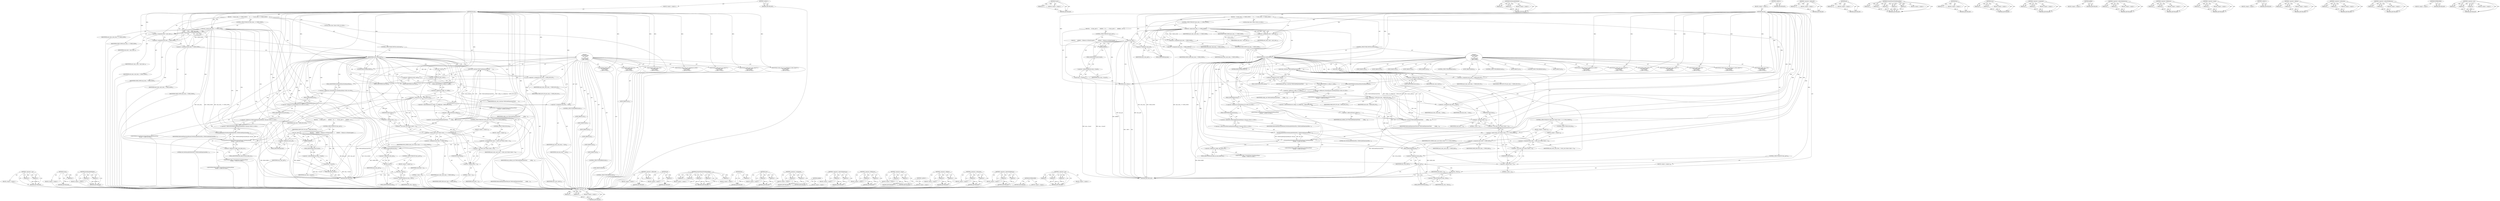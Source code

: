 digraph "&lt;operator&gt;.new" {
vulnerable_224 [label=<(METHOD,&lt;operator&gt;.cast)>];
vulnerable_225 [label=<(PARAM,p1)>];
vulnerable_226 [label=<(PARAM,p2)>];
vulnerable_227 [label=<(BLOCK,&lt;empty&gt;,&lt;empty&gt;)>];
vulnerable_228 [label=<(METHOD_RETURN,ANY)>];
vulnerable_172 [label=<(METHOD,Cancel)>];
vulnerable_173 [label=<(PARAM,p1)>];
vulnerable_174 [label=<(BLOCK,&lt;empty&gt;,&lt;empty&gt;)>];
vulnerable_175 [label=<(METHOD_RETURN,ANY)>];
vulnerable_199 [label=<(METHOD,NewRunnableMethod)>];
vulnerable_200 [label=<(PARAM,p1)>];
vulnerable_201 [label=<(PARAM,p2)>];
vulnerable_202 [label=<(BLOCK,&lt;empty&gt;,&lt;empty&gt;)>];
vulnerable_203 [label=<(METHOD_RETURN,ANY)>];
vulnerable_6 [label=<(METHOD,&lt;global&gt;)<SUB>1</SUB>>];
vulnerable_7 [label=<(BLOCK,&lt;empty&gt;,&lt;empty&gt;)<SUB>1</SUB>>];
vulnerable_8 [label=<(METHOD,DoLoop)<SUB>1</SUB>>];
vulnerable_9 [label=<(BLOCK,{
   if (next_state_ == STATE_NONE) {
     if (...,{
   if (next_state_ == STATE_NONE) {
     if (...)<SUB>1</SUB>>];
vulnerable_10 [label=<(CONTROL_STRUCTURE,IF,if (next_state_ == STATE_NONE))<SUB>2</SUB>>];
vulnerable_11 [label=<(&lt;operator&gt;.equals,next_state_ == STATE_NONE)<SUB>2</SUB>>];
vulnerable_12 [label=<(IDENTIFIER,next_state_,next_state_ == STATE_NONE)<SUB>2</SUB>>];
vulnerable_13 [label=<(IDENTIFIER,STATE_NONE,next_state_ == STATE_NONE)<SUB>2</SUB>>];
vulnerable_14 [label=<(BLOCK,{
     if (task_.get()) {
      AddRef();  // R...,{
     if (task_.get()) {
      AddRef();  // R...)<SUB>2</SUB>>];
vulnerable_15 [label=<(CONTROL_STRUCTURE,IF,if (task_.get()))<SUB>3</SUB>>];
vulnerable_16 [label=<(get,task_.get())<SUB>3</SUB>>];
vulnerable_17 [label=<(&lt;operator&gt;.fieldAccess,task_.get)<SUB>3</SUB>>];
vulnerable_18 [label=<(IDENTIFIER,task_,task_.get())<SUB>3</SUB>>];
vulnerable_19 [label=<(FIELD_IDENTIFIER,get,get)<SUB>3</SUB>>];
vulnerable_20 [label=<(BLOCK,{
      AddRef();  // Release in OnTaskComplete...,{
      AddRef();  // Release in OnTaskComplete...)<SUB>3</SUB>>];
vulnerable_21 [label=<(AddRef,AddRef())<SUB>4</SUB>>];
vulnerable_22 [label=<(Cancel,task_-&gt;Cancel())<SUB>5</SUB>>];
vulnerable_23 [label=<(&lt;operator&gt;.indirectFieldAccess,task_-&gt;Cancel)<SUB>5</SUB>>];
vulnerable_24 [label=<(IDENTIFIER,task_,task_-&gt;Cancel())<SUB>5</SUB>>];
vulnerable_25 [label=<(FIELD_IDENTIFIER,Cancel,Cancel)<SUB>5</SUB>>];
vulnerable_26 [label=<(RETURN,return;,return;)<SUB>7</SUB>>];
vulnerable_27 [label="<(LOCAL,State state: State)<SUB>10</SUB>>"];
vulnerable_28 [label=<(&lt;operator&gt;.assignment,state = next_state_)<SUB>10</SUB>>];
vulnerable_29 [label=<(IDENTIFIER,state,state = next_state_)<SUB>10</SUB>>];
vulnerable_30 [label=<(IDENTIFIER,next_state_,state = next_state_)<SUB>10</SUB>>];
vulnerable_31 [label=<(&lt;operator&gt;.assignment,task_state_ = STATE_NONE)<SUB>11</SUB>>];
vulnerable_32 [label=<(IDENTIFIER,task_state_,task_state_ = STATE_NONE)<SUB>11</SUB>>];
vulnerable_33 [label=<(IDENTIFIER,STATE_NONE,task_state_ = STATE_NONE)<SUB>11</SUB>>];
vulnerable_34 [label=<(&lt;operator&gt;.assignment,next_state_ = STATE_NONE)<SUB>12</SUB>>];
vulnerable_35 [label=<(IDENTIFIER,next_state_,next_state_ = STATE_NONE)<SUB>12</SUB>>];
vulnerable_36 [label=<(IDENTIFIER,STATE_NONE,next_state_ = STATE_NONE)<SUB>12</SUB>>];
vulnerable_37 [label=<(CONTROL_STRUCTURE,SWITCH,switch(state))<SUB>14</SUB>>];
vulnerable_38 [label=<(IDENTIFIER,state,switch(state))<SUB>14</SUB>>];
vulnerable_39 [label="<(BLOCK,{
    case STATE_IDLE:
      task_.reset();
   ...,{
    case STATE_IDLE:
      task_.reset();
   ...)<SUB>14</SUB>>"];
vulnerable_40 [label=<(JUMP_TARGET,case)<SUB>15</SUB>>];
vulnerable_41 [label="<(IDENTIFIER,STATE_IDLE,{
    case STATE_IDLE:
      task_.reset();
   ...)<SUB>15</SUB>>"];
vulnerable_42 [label=<(reset,task_.reset())<SUB>16</SUB>>];
vulnerable_43 [label=<(&lt;operator&gt;.fieldAccess,task_.reset)<SUB>16</SUB>>];
vulnerable_44 [label=<(IDENTIFIER,task_,task_.reset())<SUB>16</SUB>>];
vulnerable_45 [label=<(FIELD_IDENTIFIER,reset,reset)<SUB>16</SUB>>];
vulnerable_46 [label=<(&lt;operator&gt;.assignment,next_state_ = STATE_RUN_WS)<SUB>17</SUB>>];
vulnerable_47 [label=<(IDENTIFIER,next_state_,next_state_ = STATE_RUN_WS)<SUB>17</SUB>>];
vulnerable_48 [label=<(IDENTIFIER,STATE_RUN_WS,next_state_ = STATE_RUN_WS)<SUB>17</SUB>>];
vulnerable_49 [label="<(ChromeThread.PostDelayedTask,ChromeThread::PostDelayedTask(
          Chrome...)<SUB>18</SUB>>"];
vulnerable_50 [label="<(&lt;operator&gt;.fieldAccess,ChromeThread::PostDelayedTask)<SUB>18</SUB>>"];
vulnerable_51 [label="<(IDENTIFIER,ChromeThread,ChromeThread::PostDelayedTask(
          Chrome...)<SUB>18</SUB>>"];
vulnerable_52 [label=<(FIELD_IDENTIFIER,PostDelayedTask,PostDelayedTask)<SUB>18</SUB>>];
vulnerable_53 [label="<(&lt;operator&gt;.fieldAccess,ChromeThread::IO)<SUB>19</SUB>>"];
vulnerable_54 [label="<(IDENTIFIER,ChromeThread,ChromeThread::PostDelayedTask(
          Chrome...)<SUB>19</SUB>>"];
vulnerable_55 [label=<(FIELD_IDENTIFIER,IO,IO)<SUB>19</SUB>>];
vulnerable_56 [label="<(IDENTIFIER,FROM_HERE,ChromeThread::PostDelayedTask(
          Chrome...)<SUB>20</SUB>>"];
vulnerable_57 [label=<(NewRunnableMethod,NewRunnableMethod(this, &amp;WebSocketExperimentRun...)<SUB>21</SUB>>];
vulnerable_58 [label=<(LITERAL,this,NewRunnableMethod(this, &amp;WebSocketExperimentRun...)<SUB>21</SUB>>];
vulnerable_59 [label="<(&lt;operator&gt;.addressOf,&amp;WebSocketExperimentRunner::DoLoop)<SUB>21</SUB>>"];
vulnerable_60 [label="<(&lt;operator&gt;.fieldAccess,WebSocketExperimentRunner::DoLoop)<SUB>21</SUB>>"];
vulnerable_61 [label=<(IDENTIFIER,WebSocketExperimentRunner,NewRunnableMethod(this, &amp;WebSocketExperimentRun...)<SUB>21</SUB>>];
vulnerable_62 [label=<(FIELD_IDENTIFIER,DoLoop,DoLoop)<SUB>21</SUB>>];
vulnerable_63 [label=<(&lt;operator&gt;.fieldAccess,config_.next_delay_ms)<SUB>22</SUB>>];
vulnerable_64 [label="<(IDENTIFIER,config_,ChromeThread::PostDelayedTask(
          Chrome...)<SUB>22</SUB>>"];
vulnerable_65 [label=<(FIELD_IDENTIFIER,next_delay_ms,next_delay_ms)<SUB>22</SUB>>];
vulnerable_66 [label=<(CONTROL_STRUCTURE,BREAK,break;)<SUB>23</SUB>>];
vulnerable_67 [label=<(JUMP_TARGET,case)<SUB>24</SUB>>];
vulnerable_68 [label="<(IDENTIFIER,STATE_RUN_WS,{
    case STATE_IDLE:
      task_.reset();
   ...)<SUB>24</SUB>>"];
vulnerable_69 [label=<(JUMP_TARGET,case)<SUB>25</SUB>>];
vulnerable_70 [label="<(IDENTIFIER,STATE_RUN_WSS,{
    case STATE_IDLE:
      task_.reset();
   ...)<SUB>25</SUB>>"];
vulnerable_71 [label=<(JUMP_TARGET,case)<SUB>26</SUB>>];
vulnerable_72 [label="<(IDENTIFIER,STATE_RUN_WS_NODEFAULT_PORT,{
    case STATE_IDLE:
      task_.reset();
   ...)<SUB>26</SUB>>"];
vulnerable_73 [label=<(JUMP_TARGET,case)<SUB>27</SUB>>];
vulnerable_74 [label="<(IDENTIFIER,STATE_RUN_WS_DRAFT75,{
    case STATE_IDLE:
      task_.reset();
   ...)<SUB>27</SUB>>"];
vulnerable_75 [label=<(JUMP_TARGET,case)<SUB>28</SUB>>];
vulnerable_76 [label="<(IDENTIFIER,STATE_RUN_WSS_DRAFT75,{
    case STATE_IDLE:
      task_.reset();
   ...)<SUB>28</SUB>>"];
vulnerable_77 [label=<(JUMP_TARGET,case)<SUB>29</SUB>>];
vulnerable_78 [label="<(IDENTIFIER,STATE_RUN_WS_NODEFAULT_PORT_DRAFT75,{
    case STATE_IDLE:
      task_.reset();
   ...)<SUB>29</SUB>>"];
vulnerable_79 [label=<(reset,task_.reset(new WebSocketExperimentTask(
      ...)<SUB>30</SUB>>];
vulnerable_80 [label=<(&lt;operator&gt;.fieldAccess,task_.reset)<SUB>30</SUB>>];
vulnerable_81 [label=<(IDENTIFIER,task_,task_.reset(new WebSocketExperimentTask(
      ...)<SUB>30</SUB>>];
vulnerable_82 [label=<(FIELD_IDENTIFIER,reset,reset)<SUB>30</SUB>>];
vulnerable_83 [label=<(&lt;operator&gt;.new,new WebSocketExperimentTask(
          config_....)<SUB>30</SUB>>];
vulnerable_84 [label=<(IDENTIFIER,WebSocketExperimentTask,new WebSocketExperimentTask(
          config_....)<SUB>30</SUB>>];
vulnerable_85 [label=<(&lt;operator&gt;.indirectIndexAccess,config_.ws_config[state - STATE_RUN_WS])<SUB>31</SUB>>];
vulnerable_86 [label=<(&lt;operator&gt;.fieldAccess,config_.ws_config)<SUB>31</SUB>>];
vulnerable_87 [label=<(IDENTIFIER,config_,new WebSocketExperimentTask(
          config_....)<SUB>31</SUB>>];
vulnerable_88 [label=<(FIELD_IDENTIFIER,ws_config,ws_config)<SUB>31</SUB>>];
vulnerable_89 [label=<(&lt;operator&gt;.subtraction,state - STATE_RUN_WS)<SUB>31</SUB>>];
vulnerable_90 [label=<(IDENTIFIER,state,state - STATE_RUN_WS)<SUB>31</SUB>>];
vulnerable_91 [label=<(IDENTIFIER,STATE_RUN_WS,state - STATE_RUN_WS)<SUB>31</SUB>>];
vulnerable_92 [label=<(&lt;operator&gt;.addressOf,&amp;task_callback_)<SUB>31</SUB>>];
vulnerable_93 [label=<(IDENTIFIER,task_callback_,new WebSocketExperimentTask(
          config_....)<SUB>31</SUB>>];
vulnerable_94 [label=<(&lt;operator&gt;.assignment,task_state_ = state)<SUB>32</SUB>>];
vulnerable_95 [label=<(IDENTIFIER,task_state_,task_state_ = state)<SUB>32</SUB>>];
vulnerable_96 [label=<(IDENTIFIER,state,task_state_ = state)<SUB>32</SUB>>];
vulnerable_97 [label=<(CONTROL_STRUCTURE,IF,if (static_cast&lt;State&gt;(state + 1) == NUM_STATES))<SUB>33</SUB>>];
vulnerable_98 [label=<(&lt;operator&gt;.equals,static_cast&lt;State&gt;(state + 1) == NUM_STATES)<SUB>33</SUB>>];
vulnerable_99 [label=<(&lt;operator&gt;.cast,static_cast&lt;State&gt;(state + 1))<SUB>33</SUB>>];
vulnerable_100 [label=<(UNKNOWN,State,State)<SUB>33</SUB>>];
vulnerable_101 [label=<(&lt;operator&gt;.addition,state + 1)<SUB>33</SUB>>];
vulnerable_102 [label=<(IDENTIFIER,state,state + 1)<SUB>33</SUB>>];
vulnerable_103 [label=<(LITERAL,1,state + 1)<SUB>33</SUB>>];
vulnerable_104 [label=<(IDENTIFIER,NUM_STATES,static_cast&lt;State&gt;(state + 1) == NUM_STATES)<SUB>33</SUB>>];
vulnerable_105 [label=<(BLOCK,&lt;empty&gt;,&lt;empty&gt;)<SUB>34</SUB>>];
vulnerable_106 [label=<(&lt;operator&gt;.assignment,next_state_ = STATE_IDLE)<SUB>34</SUB>>];
vulnerable_107 [label=<(IDENTIFIER,next_state_,next_state_ = STATE_IDLE)<SUB>34</SUB>>];
vulnerable_108 [label=<(IDENTIFIER,STATE_IDLE,next_state_ = STATE_IDLE)<SUB>34</SUB>>];
vulnerable_109 [label=<(CONTROL_STRUCTURE,ELSE,else)<SUB>36</SUB>>];
vulnerable_110 [label=<(BLOCK,&lt;empty&gt;,&lt;empty&gt;)<SUB>36</SUB>>];
vulnerable_111 [label=<(&lt;operator&gt;.assignment,next_state_ = static_cast&lt;State&gt;(state + 1))<SUB>36</SUB>>];
vulnerable_112 [label=<(IDENTIFIER,next_state_,next_state_ = static_cast&lt;State&gt;(state + 1))<SUB>36</SUB>>];
vulnerable_113 [label=<(&lt;operator&gt;.cast,static_cast&lt;State&gt;(state + 1))<SUB>36</SUB>>];
vulnerable_114 [label=<(UNKNOWN,State,State)<SUB>36</SUB>>];
vulnerable_115 [label=<(&lt;operator&gt;.addition,state + 1)<SUB>36</SUB>>];
vulnerable_116 [label=<(IDENTIFIER,state,state + 1)<SUB>36</SUB>>];
vulnerable_117 [label=<(LITERAL,1,state + 1)<SUB>36</SUB>>];
vulnerable_118 [label=<(CONTROL_STRUCTURE,BREAK,break;)<SUB>37</SUB>>];
vulnerable_119 [label=<(JUMP_TARGET,default)<SUB>38</SUB>>];
vulnerable_120 [label=<(NOTREACHED,NOTREACHED())<SUB>39</SUB>>];
vulnerable_121 [label=<(CONTROL_STRUCTURE,BREAK,break;)<SUB>40</SUB>>];
vulnerable_122 [label=<(CONTROL_STRUCTURE,IF,if (task_.get()))<SUB>42</SUB>>];
vulnerable_123 [label=<(get,task_.get())<SUB>42</SUB>>];
vulnerable_124 [label=<(&lt;operator&gt;.fieldAccess,task_.get)<SUB>42</SUB>>];
vulnerable_125 [label=<(IDENTIFIER,task_,task_.get())<SUB>42</SUB>>];
vulnerable_126 [label=<(FIELD_IDENTIFIER,get,get)<SUB>42</SUB>>];
vulnerable_127 [label=<(BLOCK,&lt;empty&gt;,&lt;empty&gt;)<SUB>43</SUB>>];
vulnerable_128 [label=<(Run,task_-&gt;Run())<SUB>43</SUB>>];
vulnerable_129 [label=<(&lt;operator&gt;.indirectFieldAccess,task_-&gt;Run)<SUB>43</SUB>>];
vulnerable_130 [label=<(IDENTIFIER,task_,task_-&gt;Run())<SUB>43</SUB>>];
vulnerable_131 [label=<(FIELD_IDENTIFIER,Run,Run)<SUB>43</SUB>>];
vulnerable_132 [label=<(METHOD_RETURN,void)<SUB>1</SUB>>];
vulnerable_134 [label=<(METHOD_RETURN,ANY)<SUB>1</SUB>>];
vulnerable_204 [label=<(METHOD,&lt;operator&gt;.addressOf)>];
vulnerable_205 [label=<(PARAM,p1)>];
vulnerable_206 [label=<(BLOCK,&lt;empty&gt;,&lt;empty&gt;)>];
vulnerable_207 [label=<(METHOD_RETURN,ANY)>];
vulnerable_160 [label=<(METHOD,get)>];
vulnerable_161 [label=<(PARAM,p1)>];
vulnerable_162 [label=<(BLOCK,&lt;empty&gt;,&lt;empty&gt;)>];
vulnerable_163 [label=<(METHOD_RETURN,ANY)>];
vulnerable_191 [label=<(METHOD,ChromeThread.PostDelayedTask)>];
vulnerable_192 [label=<(PARAM,p1)>];
vulnerable_193 [label=<(PARAM,p2)>];
vulnerable_194 [label=<(PARAM,p3)>];
vulnerable_195 [label=<(PARAM,p4)>];
vulnerable_196 [label=<(PARAM,p5)>];
vulnerable_197 [label=<(BLOCK,&lt;empty&gt;,&lt;empty&gt;)>];
vulnerable_198 [label=<(METHOD_RETURN,ANY)>];
vulnerable_237 [label=<(METHOD,Run)>];
vulnerable_238 [label=<(PARAM,p1)>];
vulnerable_239 [label=<(BLOCK,&lt;empty&gt;,&lt;empty&gt;)>];
vulnerable_240 [label=<(METHOD_RETURN,ANY)>];
vulnerable_186 [label=<(METHOD,reset)>];
vulnerable_187 [label=<(PARAM,p1)>];
vulnerable_188 [label=<(PARAM,p2)>];
vulnerable_189 [label=<(BLOCK,&lt;empty&gt;,&lt;empty&gt;)>];
vulnerable_190 [label=<(METHOD_RETURN,ANY)>];
vulnerable_181 [label=<(METHOD,&lt;operator&gt;.assignment)>];
vulnerable_182 [label=<(PARAM,p1)>];
vulnerable_183 [label=<(PARAM,p2)>];
vulnerable_184 [label=<(BLOCK,&lt;empty&gt;,&lt;empty&gt;)>];
vulnerable_185 [label=<(METHOD_RETURN,ANY)>];
vulnerable_169 [label=<(METHOD,AddRef)>];
vulnerable_170 [label=<(BLOCK,&lt;empty&gt;,&lt;empty&gt;)>];
vulnerable_171 [label=<(METHOD_RETURN,ANY)>];
vulnerable_214 [label=<(METHOD,&lt;operator&gt;.indirectIndexAccess)>];
vulnerable_215 [label=<(PARAM,p1)>];
vulnerable_216 [label=<(PARAM,p2)>];
vulnerable_217 [label=<(BLOCK,&lt;empty&gt;,&lt;empty&gt;)>];
vulnerable_218 [label=<(METHOD_RETURN,ANY)>];
vulnerable_164 [label=<(METHOD,&lt;operator&gt;.fieldAccess)>];
vulnerable_165 [label=<(PARAM,p1)>];
vulnerable_166 [label=<(PARAM,p2)>];
vulnerable_167 [label=<(BLOCK,&lt;empty&gt;,&lt;empty&gt;)>];
vulnerable_168 [label=<(METHOD_RETURN,ANY)>];
vulnerable_155 [label=<(METHOD,&lt;operator&gt;.equals)>];
vulnerable_156 [label=<(PARAM,p1)>];
vulnerable_157 [label=<(PARAM,p2)>];
vulnerable_158 [label=<(BLOCK,&lt;empty&gt;,&lt;empty&gt;)>];
vulnerable_159 [label=<(METHOD_RETURN,ANY)>];
vulnerable_149 [label=<(METHOD,&lt;global&gt;)<SUB>1</SUB>>];
vulnerable_150 [label=<(BLOCK,&lt;empty&gt;,&lt;empty&gt;)>];
vulnerable_151 [label=<(METHOD_RETURN,ANY)>];
vulnerable_229 [label=<(METHOD,&lt;operator&gt;.addition)>];
vulnerable_230 [label=<(PARAM,p1)>];
vulnerable_231 [label=<(PARAM,p2)>];
vulnerable_232 [label=<(BLOCK,&lt;empty&gt;,&lt;empty&gt;)>];
vulnerable_233 [label=<(METHOD_RETURN,ANY)>];
vulnerable_219 [label=<(METHOD,&lt;operator&gt;.subtraction)>];
vulnerable_220 [label=<(PARAM,p1)>];
vulnerable_221 [label=<(PARAM,p2)>];
vulnerable_222 [label=<(BLOCK,&lt;empty&gt;,&lt;empty&gt;)>];
vulnerable_223 [label=<(METHOD_RETURN,ANY)>];
vulnerable_176 [label=<(METHOD,&lt;operator&gt;.indirectFieldAccess)>];
vulnerable_177 [label=<(PARAM,p1)>];
vulnerable_178 [label=<(PARAM,p2)>];
vulnerable_179 [label=<(BLOCK,&lt;empty&gt;,&lt;empty&gt;)>];
vulnerable_180 [label=<(METHOD_RETURN,ANY)>];
vulnerable_234 [label=<(METHOD,NOTREACHED)>];
vulnerable_235 [label=<(BLOCK,&lt;empty&gt;,&lt;empty&gt;)>];
vulnerable_236 [label=<(METHOD_RETURN,ANY)>];
vulnerable_208 [label=<(METHOD,&lt;operator&gt;.new)>];
vulnerable_209 [label=<(PARAM,p1)>];
vulnerable_210 [label=<(PARAM,p2)>];
vulnerable_211 [label=<(PARAM,p3)>];
vulnerable_212 [label=<(BLOCK,&lt;empty&gt;,&lt;empty&gt;)>];
vulnerable_213 [label=<(METHOD_RETURN,ANY)>];
fixed_224 [label=<(METHOD,&lt;operator&gt;.cast)>];
fixed_225 [label=<(PARAM,p1)>];
fixed_226 [label=<(PARAM,p2)>];
fixed_227 [label=<(BLOCK,&lt;empty&gt;,&lt;empty&gt;)>];
fixed_228 [label=<(METHOD_RETURN,ANY)>];
fixed_172 [label=<(METHOD,Cancel)>];
fixed_173 [label=<(PARAM,p1)>];
fixed_174 [label=<(BLOCK,&lt;empty&gt;,&lt;empty&gt;)>];
fixed_175 [label=<(METHOD_RETURN,ANY)>];
fixed_199 [label=<(METHOD,NewRunnableMethod)>];
fixed_200 [label=<(PARAM,p1)>];
fixed_201 [label=<(PARAM,p2)>];
fixed_202 [label=<(BLOCK,&lt;empty&gt;,&lt;empty&gt;)>];
fixed_203 [label=<(METHOD_RETURN,ANY)>];
fixed_6 [label=<(METHOD,&lt;global&gt;)<SUB>1</SUB>>];
fixed_7 [label=<(BLOCK,&lt;empty&gt;,&lt;empty&gt;)<SUB>1</SUB>>];
fixed_8 [label=<(METHOD,DoLoop)<SUB>1</SUB>>];
fixed_9 [label=<(BLOCK,{
   if (next_state_ == STATE_NONE) {
     if (...,{
   if (next_state_ == STATE_NONE) {
     if (...)<SUB>1</SUB>>];
fixed_10 [label=<(CONTROL_STRUCTURE,IF,if (next_state_ == STATE_NONE))<SUB>2</SUB>>];
fixed_11 [label=<(&lt;operator&gt;.equals,next_state_ == STATE_NONE)<SUB>2</SUB>>];
fixed_12 [label=<(IDENTIFIER,next_state_,next_state_ == STATE_NONE)<SUB>2</SUB>>];
fixed_13 [label=<(IDENTIFIER,STATE_NONE,next_state_ == STATE_NONE)<SUB>2</SUB>>];
fixed_14 [label=<(BLOCK,{
     if (task_.get()) {
      AddRef();  // R...,{
     if (task_.get()) {
      AddRef();  // R...)<SUB>2</SUB>>];
fixed_15 [label=<(CONTROL_STRUCTURE,IF,if (task_.get()))<SUB>3</SUB>>];
fixed_16 [label=<(get,task_.get())<SUB>3</SUB>>];
fixed_17 [label=<(&lt;operator&gt;.fieldAccess,task_.get)<SUB>3</SUB>>];
fixed_18 [label=<(IDENTIFIER,task_,task_.get())<SUB>3</SUB>>];
fixed_19 [label=<(FIELD_IDENTIFIER,get,get)<SUB>3</SUB>>];
fixed_20 [label=<(BLOCK,{
      AddRef();  // Release in OnTaskComplete...,{
      AddRef();  // Release in OnTaskComplete...)<SUB>3</SUB>>];
fixed_21 [label=<(AddRef,AddRef())<SUB>4</SUB>>];
fixed_22 [label=<(Cancel,task_-&gt;Cancel())<SUB>5</SUB>>];
fixed_23 [label=<(&lt;operator&gt;.indirectFieldAccess,task_-&gt;Cancel)<SUB>5</SUB>>];
fixed_24 [label=<(IDENTIFIER,task_,task_-&gt;Cancel())<SUB>5</SUB>>];
fixed_25 [label=<(FIELD_IDENTIFIER,Cancel,Cancel)<SUB>5</SUB>>];
fixed_26 [label=<(RETURN,return;,return;)<SUB>7</SUB>>];
fixed_27 [label="<(LOCAL,State state: State)<SUB>10</SUB>>"];
fixed_28 [label=<(&lt;operator&gt;.assignment,state = next_state_)<SUB>10</SUB>>];
fixed_29 [label=<(IDENTIFIER,state,state = next_state_)<SUB>10</SUB>>];
fixed_30 [label=<(IDENTIFIER,next_state_,state = next_state_)<SUB>10</SUB>>];
fixed_31 [label=<(&lt;operator&gt;.assignment,task_state_ = STATE_NONE)<SUB>11</SUB>>];
fixed_32 [label=<(IDENTIFIER,task_state_,task_state_ = STATE_NONE)<SUB>11</SUB>>];
fixed_33 [label=<(IDENTIFIER,STATE_NONE,task_state_ = STATE_NONE)<SUB>11</SUB>>];
fixed_34 [label=<(&lt;operator&gt;.assignment,next_state_ = STATE_NONE)<SUB>12</SUB>>];
fixed_35 [label=<(IDENTIFIER,next_state_,next_state_ = STATE_NONE)<SUB>12</SUB>>];
fixed_36 [label=<(IDENTIFIER,STATE_NONE,next_state_ = STATE_NONE)<SUB>12</SUB>>];
fixed_37 [label=<(CONTROL_STRUCTURE,SWITCH,switch(state))<SUB>14</SUB>>];
fixed_38 [label=<(IDENTIFIER,state,switch(state))<SUB>14</SUB>>];
fixed_39 [label="<(BLOCK,{
    case STATE_IDLE:
      task_.reset();
   ...,{
    case STATE_IDLE:
      task_.reset();
   ...)<SUB>14</SUB>>"];
fixed_40 [label=<(JUMP_TARGET,case)<SUB>15</SUB>>];
fixed_41 [label="<(IDENTIFIER,STATE_IDLE,{
    case STATE_IDLE:
      task_.reset();
   ...)<SUB>15</SUB>>"];
fixed_42 [label=<(reset,task_.reset())<SUB>16</SUB>>];
fixed_43 [label=<(&lt;operator&gt;.fieldAccess,task_.reset)<SUB>16</SUB>>];
fixed_44 [label=<(IDENTIFIER,task_,task_.reset())<SUB>16</SUB>>];
fixed_45 [label=<(FIELD_IDENTIFIER,reset,reset)<SUB>16</SUB>>];
fixed_46 [label=<(&lt;operator&gt;.assignment,next_state_ = STATE_RUN_WS)<SUB>17</SUB>>];
fixed_47 [label=<(IDENTIFIER,next_state_,next_state_ = STATE_RUN_WS)<SUB>17</SUB>>];
fixed_48 [label=<(IDENTIFIER,STATE_RUN_WS,next_state_ = STATE_RUN_WS)<SUB>17</SUB>>];
fixed_49 [label="<(ChromeThread.PostDelayedTask,ChromeThread::PostDelayedTask(
          Chrome...)<SUB>18</SUB>>"];
fixed_50 [label="<(&lt;operator&gt;.fieldAccess,ChromeThread::PostDelayedTask)<SUB>18</SUB>>"];
fixed_51 [label="<(IDENTIFIER,ChromeThread,ChromeThread::PostDelayedTask(
          Chrome...)<SUB>18</SUB>>"];
fixed_52 [label=<(FIELD_IDENTIFIER,PostDelayedTask,PostDelayedTask)<SUB>18</SUB>>];
fixed_53 [label="<(&lt;operator&gt;.fieldAccess,ChromeThread::IO)<SUB>19</SUB>>"];
fixed_54 [label="<(IDENTIFIER,ChromeThread,ChromeThread::PostDelayedTask(
          Chrome...)<SUB>19</SUB>>"];
fixed_55 [label=<(FIELD_IDENTIFIER,IO,IO)<SUB>19</SUB>>];
fixed_56 [label="<(IDENTIFIER,FROM_HERE,ChromeThread::PostDelayedTask(
          Chrome...)<SUB>20</SUB>>"];
fixed_57 [label=<(NewRunnableMethod,NewRunnableMethod(this, &amp;WebSocketExperimentRun...)<SUB>21</SUB>>];
fixed_58 [label=<(LITERAL,this,NewRunnableMethod(this, &amp;WebSocketExperimentRun...)<SUB>21</SUB>>];
fixed_59 [label="<(&lt;operator&gt;.addressOf,&amp;WebSocketExperimentRunner::DoLoop)<SUB>21</SUB>>"];
fixed_60 [label="<(&lt;operator&gt;.fieldAccess,WebSocketExperimentRunner::DoLoop)<SUB>21</SUB>>"];
fixed_61 [label=<(IDENTIFIER,WebSocketExperimentRunner,NewRunnableMethod(this, &amp;WebSocketExperimentRun...)<SUB>21</SUB>>];
fixed_62 [label=<(FIELD_IDENTIFIER,DoLoop,DoLoop)<SUB>21</SUB>>];
fixed_63 [label=<(&lt;operator&gt;.fieldAccess,config_.next_delay_ms)<SUB>22</SUB>>];
fixed_64 [label="<(IDENTIFIER,config_,ChromeThread::PostDelayedTask(
          Chrome...)<SUB>22</SUB>>"];
fixed_65 [label=<(FIELD_IDENTIFIER,next_delay_ms,next_delay_ms)<SUB>22</SUB>>];
fixed_66 [label=<(CONTROL_STRUCTURE,BREAK,break;)<SUB>23</SUB>>];
fixed_67 [label=<(JUMP_TARGET,case)<SUB>24</SUB>>];
fixed_68 [label="<(IDENTIFIER,STATE_RUN_WS,{
    case STATE_IDLE:
      task_.reset();
   ...)<SUB>24</SUB>>"];
fixed_69 [label=<(JUMP_TARGET,case)<SUB>25</SUB>>];
fixed_70 [label="<(IDENTIFIER,STATE_RUN_WSS,{
    case STATE_IDLE:
      task_.reset();
   ...)<SUB>25</SUB>>"];
fixed_71 [label=<(JUMP_TARGET,case)<SUB>26</SUB>>];
fixed_72 [label="<(IDENTIFIER,STATE_RUN_WS_NODEFAULT_PORT,{
    case STATE_IDLE:
      task_.reset();
   ...)<SUB>26</SUB>>"];
fixed_73 [label=<(JUMP_TARGET,case)<SUB>27</SUB>>];
fixed_74 [label="<(IDENTIFIER,STATE_RUN_WS_DRAFT75,{
    case STATE_IDLE:
      task_.reset();
   ...)<SUB>27</SUB>>"];
fixed_75 [label=<(JUMP_TARGET,case)<SUB>28</SUB>>];
fixed_76 [label="<(IDENTIFIER,STATE_RUN_WSS_DRAFT75,{
    case STATE_IDLE:
      task_.reset();
   ...)<SUB>28</SUB>>"];
fixed_77 [label=<(JUMP_TARGET,case)<SUB>29</SUB>>];
fixed_78 [label="<(IDENTIFIER,STATE_RUN_WS_NODEFAULT_PORT_DRAFT75,{
    case STATE_IDLE:
      task_.reset();
   ...)<SUB>29</SUB>>"];
fixed_79 [label=<(reset,task_.reset(new WebSocketExperimentTask(
      ...)<SUB>30</SUB>>];
fixed_80 [label=<(&lt;operator&gt;.fieldAccess,task_.reset)<SUB>30</SUB>>];
fixed_81 [label=<(IDENTIFIER,task_,task_.reset(new WebSocketExperimentTask(
      ...)<SUB>30</SUB>>];
fixed_82 [label=<(FIELD_IDENTIFIER,reset,reset)<SUB>30</SUB>>];
fixed_83 [label=<(&lt;operator&gt;.new,new WebSocketExperimentTask(
          config_....)<SUB>30</SUB>>];
fixed_84 [label=<(IDENTIFIER,WebSocketExperimentTask,new WebSocketExperimentTask(
          config_....)<SUB>30</SUB>>];
fixed_85 [label=<(&lt;operator&gt;.indirectIndexAccess,config_.ws_config[state - STATE_RUN_WS])<SUB>31</SUB>>];
fixed_86 [label=<(&lt;operator&gt;.fieldAccess,config_.ws_config)<SUB>31</SUB>>];
fixed_87 [label=<(IDENTIFIER,config_,new WebSocketExperimentTask(
          config_....)<SUB>31</SUB>>];
fixed_88 [label=<(FIELD_IDENTIFIER,ws_config,ws_config)<SUB>31</SUB>>];
fixed_89 [label=<(&lt;operator&gt;.subtraction,state - STATE_RUN_WS)<SUB>31</SUB>>];
fixed_90 [label=<(IDENTIFIER,state,state - STATE_RUN_WS)<SUB>31</SUB>>];
fixed_91 [label=<(IDENTIFIER,STATE_RUN_WS,state - STATE_RUN_WS)<SUB>31</SUB>>];
fixed_92 [label=<(&lt;operator&gt;.addressOf,&amp;task_callback_)<SUB>31</SUB>>];
fixed_93 [label=<(IDENTIFIER,task_callback_,new WebSocketExperimentTask(
          config_....)<SUB>31</SUB>>];
fixed_94 [label=<(&lt;operator&gt;.assignment,task_state_ = state)<SUB>32</SUB>>];
fixed_95 [label=<(IDENTIFIER,task_state_,task_state_ = state)<SUB>32</SUB>>];
fixed_96 [label=<(IDENTIFIER,state,task_state_ = state)<SUB>32</SUB>>];
fixed_97 [label=<(CONTROL_STRUCTURE,IF,if (static_cast&lt;State&gt;(state + 1) == NUM_STATES))<SUB>33</SUB>>];
fixed_98 [label=<(&lt;operator&gt;.equals,static_cast&lt;State&gt;(state + 1) == NUM_STATES)<SUB>33</SUB>>];
fixed_99 [label=<(&lt;operator&gt;.cast,static_cast&lt;State&gt;(state + 1))<SUB>33</SUB>>];
fixed_100 [label=<(UNKNOWN,State,State)<SUB>33</SUB>>];
fixed_101 [label=<(&lt;operator&gt;.addition,state + 1)<SUB>33</SUB>>];
fixed_102 [label=<(IDENTIFIER,state,state + 1)<SUB>33</SUB>>];
fixed_103 [label=<(LITERAL,1,state + 1)<SUB>33</SUB>>];
fixed_104 [label=<(IDENTIFIER,NUM_STATES,static_cast&lt;State&gt;(state + 1) == NUM_STATES)<SUB>33</SUB>>];
fixed_105 [label=<(BLOCK,&lt;empty&gt;,&lt;empty&gt;)<SUB>34</SUB>>];
fixed_106 [label=<(&lt;operator&gt;.assignment,next_state_ = STATE_IDLE)<SUB>34</SUB>>];
fixed_107 [label=<(IDENTIFIER,next_state_,next_state_ = STATE_IDLE)<SUB>34</SUB>>];
fixed_108 [label=<(IDENTIFIER,STATE_IDLE,next_state_ = STATE_IDLE)<SUB>34</SUB>>];
fixed_109 [label=<(CONTROL_STRUCTURE,ELSE,else)<SUB>36</SUB>>];
fixed_110 [label=<(BLOCK,&lt;empty&gt;,&lt;empty&gt;)<SUB>36</SUB>>];
fixed_111 [label=<(&lt;operator&gt;.assignment,next_state_ = static_cast&lt;State&gt;(state + 1))<SUB>36</SUB>>];
fixed_112 [label=<(IDENTIFIER,next_state_,next_state_ = static_cast&lt;State&gt;(state + 1))<SUB>36</SUB>>];
fixed_113 [label=<(&lt;operator&gt;.cast,static_cast&lt;State&gt;(state + 1))<SUB>36</SUB>>];
fixed_114 [label=<(UNKNOWN,State,State)<SUB>36</SUB>>];
fixed_115 [label=<(&lt;operator&gt;.addition,state + 1)<SUB>36</SUB>>];
fixed_116 [label=<(IDENTIFIER,state,state + 1)<SUB>36</SUB>>];
fixed_117 [label=<(LITERAL,1,state + 1)<SUB>36</SUB>>];
fixed_118 [label=<(CONTROL_STRUCTURE,BREAK,break;)<SUB>37</SUB>>];
fixed_119 [label=<(JUMP_TARGET,default)<SUB>38</SUB>>];
fixed_120 [label=<(NOTREACHED,NOTREACHED())<SUB>39</SUB>>];
fixed_121 [label=<(CONTROL_STRUCTURE,BREAK,break;)<SUB>40</SUB>>];
fixed_122 [label=<(CONTROL_STRUCTURE,IF,if (task_.get()))<SUB>42</SUB>>];
fixed_123 [label=<(get,task_.get())<SUB>42</SUB>>];
fixed_124 [label=<(&lt;operator&gt;.fieldAccess,task_.get)<SUB>42</SUB>>];
fixed_125 [label=<(IDENTIFIER,task_,task_.get())<SUB>42</SUB>>];
fixed_126 [label=<(FIELD_IDENTIFIER,get,get)<SUB>42</SUB>>];
fixed_127 [label=<(BLOCK,&lt;empty&gt;,&lt;empty&gt;)<SUB>43</SUB>>];
fixed_128 [label=<(Run,task_-&gt;Run())<SUB>43</SUB>>];
fixed_129 [label=<(&lt;operator&gt;.indirectFieldAccess,task_-&gt;Run)<SUB>43</SUB>>];
fixed_130 [label=<(IDENTIFIER,task_,task_-&gt;Run())<SUB>43</SUB>>];
fixed_131 [label=<(FIELD_IDENTIFIER,Run,Run)<SUB>43</SUB>>];
fixed_132 [label=<(METHOD_RETURN,void)<SUB>1</SUB>>];
fixed_134 [label=<(METHOD_RETURN,ANY)<SUB>1</SUB>>];
fixed_204 [label=<(METHOD,&lt;operator&gt;.addressOf)>];
fixed_205 [label=<(PARAM,p1)>];
fixed_206 [label=<(BLOCK,&lt;empty&gt;,&lt;empty&gt;)>];
fixed_207 [label=<(METHOD_RETURN,ANY)>];
fixed_160 [label=<(METHOD,get)>];
fixed_161 [label=<(PARAM,p1)>];
fixed_162 [label=<(BLOCK,&lt;empty&gt;,&lt;empty&gt;)>];
fixed_163 [label=<(METHOD_RETURN,ANY)>];
fixed_191 [label=<(METHOD,ChromeThread.PostDelayedTask)>];
fixed_192 [label=<(PARAM,p1)>];
fixed_193 [label=<(PARAM,p2)>];
fixed_194 [label=<(PARAM,p3)>];
fixed_195 [label=<(PARAM,p4)>];
fixed_196 [label=<(PARAM,p5)>];
fixed_197 [label=<(BLOCK,&lt;empty&gt;,&lt;empty&gt;)>];
fixed_198 [label=<(METHOD_RETURN,ANY)>];
fixed_237 [label=<(METHOD,Run)>];
fixed_238 [label=<(PARAM,p1)>];
fixed_239 [label=<(BLOCK,&lt;empty&gt;,&lt;empty&gt;)>];
fixed_240 [label=<(METHOD_RETURN,ANY)>];
fixed_186 [label=<(METHOD,reset)>];
fixed_187 [label=<(PARAM,p1)>];
fixed_188 [label=<(PARAM,p2)>];
fixed_189 [label=<(BLOCK,&lt;empty&gt;,&lt;empty&gt;)>];
fixed_190 [label=<(METHOD_RETURN,ANY)>];
fixed_181 [label=<(METHOD,&lt;operator&gt;.assignment)>];
fixed_182 [label=<(PARAM,p1)>];
fixed_183 [label=<(PARAM,p2)>];
fixed_184 [label=<(BLOCK,&lt;empty&gt;,&lt;empty&gt;)>];
fixed_185 [label=<(METHOD_RETURN,ANY)>];
fixed_169 [label=<(METHOD,AddRef)>];
fixed_170 [label=<(BLOCK,&lt;empty&gt;,&lt;empty&gt;)>];
fixed_171 [label=<(METHOD_RETURN,ANY)>];
fixed_214 [label=<(METHOD,&lt;operator&gt;.indirectIndexAccess)>];
fixed_215 [label=<(PARAM,p1)>];
fixed_216 [label=<(PARAM,p2)>];
fixed_217 [label=<(BLOCK,&lt;empty&gt;,&lt;empty&gt;)>];
fixed_218 [label=<(METHOD_RETURN,ANY)>];
fixed_164 [label=<(METHOD,&lt;operator&gt;.fieldAccess)>];
fixed_165 [label=<(PARAM,p1)>];
fixed_166 [label=<(PARAM,p2)>];
fixed_167 [label=<(BLOCK,&lt;empty&gt;,&lt;empty&gt;)>];
fixed_168 [label=<(METHOD_RETURN,ANY)>];
fixed_155 [label=<(METHOD,&lt;operator&gt;.equals)>];
fixed_156 [label=<(PARAM,p1)>];
fixed_157 [label=<(PARAM,p2)>];
fixed_158 [label=<(BLOCK,&lt;empty&gt;,&lt;empty&gt;)>];
fixed_159 [label=<(METHOD_RETURN,ANY)>];
fixed_149 [label=<(METHOD,&lt;global&gt;)<SUB>1</SUB>>];
fixed_150 [label=<(BLOCK,&lt;empty&gt;,&lt;empty&gt;)>];
fixed_151 [label=<(METHOD_RETURN,ANY)>];
fixed_229 [label=<(METHOD,&lt;operator&gt;.addition)>];
fixed_230 [label=<(PARAM,p1)>];
fixed_231 [label=<(PARAM,p2)>];
fixed_232 [label=<(BLOCK,&lt;empty&gt;,&lt;empty&gt;)>];
fixed_233 [label=<(METHOD_RETURN,ANY)>];
fixed_219 [label=<(METHOD,&lt;operator&gt;.subtraction)>];
fixed_220 [label=<(PARAM,p1)>];
fixed_221 [label=<(PARAM,p2)>];
fixed_222 [label=<(BLOCK,&lt;empty&gt;,&lt;empty&gt;)>];
fixed_223 [label=<(METHOD_RETURN,ANY)>];
fixed_176 [label=<(METHOD,&lt;operator&gt;.indirectFieldAccess)>];
fixed_177 [label=<(PARAM,p1)>];
fixed_178 [label=<(PARAM,p2)>];
fixed_179 [label=<(BLOCK,&lt;empty&gt;,&lt;empty&gt;)>];
fixed_180 [label=<(METHOD_RETURN,ANY)>];
fixed_234 [label=<(METHOD,NOTREACHED)>];
fixed_235 [label=<(BLOCK,&lt;empty&gt;,&lt;empty&gt;)>];
fixed_236 [label=<(METHOD_RETURN,ANY)>];
fixed_208 [label=<(METHOD,&lt;operator&gt;.new)>];
fixed_209 [label=<(PARAM,p1)>];
fixed_210 [label=<(PARAM,p2)>];
fixed_211 [label=<(PARAM,p3)>];
fixed_212 [label=<(BLOCK,&lt;empty&gt;,&lt;empty&gt;)>];
fixed_213 [label=<(METHOD_RETURN,ANY)>];
vulnerable_224 -> vulnerable_225  [key=0, label="AST: "];
vulnerable_224 -> vulnerable_225  [key=1, label="DDG: "];
vulnerable_224 -> vulnerable_227  [key=0, label="AST: "];
vulnerable_224 -> vulnerable_226  [key=0, label="AST: "];
vulnerable_224 -> vulnerable_226  [key=1, label="DDG: "];
vulnerable_224 -> vulnerable_228  [key=0, label="AST: "];
vulnerable_224 -> vulnerable_228  [key=1, label="CFG: "];
vulnerable_225 -> vulnerable_228  [key=0, label="DDG: p1"];
vulnerable_226 -> vulnerable_228  [key=0, label="DDG: p2"];
vulnerable_172 -> vulnerable_173  [key=0, label="AST: "];
vulnerable_172 -> vulnerable_173  [key=1, label="DDG: "];
vulnerable_172 -> vulnerable_174  [key=0, label="AST: "];
vulnerable_172 -> vulnerable_175  [key=0, label="AST: "];
vulnerable_172 -> vulnerable_175  [key=1, label="CFG: "];
vulnerable_173 -> vulnerable_175  [key=0, label="DDG: p1"];
vulnerable_199 -> vulnerable_200  [key=0, label="AST: "];
vulnerable_199 -> vulnerable_200  [key=1, label="DDG: "];
vulnerable_199 -> vulnerable_202  [key=0, label="AST: "];
vulnerable_199 -> vulnerable_201  [key=0, label="AST: "];
vulnerable_199 -> vulnerable_201  [key=1, label="DDG: "];
vulnerable_199 -> vulnerable_203  [key=0, label="AST: "];
vulnerable_199 -> vulnerable_203  [key=1, label="CFG: "];
vulnerable_200 -> vulnerable_203  [key=0, label="DDG: p1"];
vulnerable_201 -> vulnerable_203  [key=0, label="DDG: p2"];
vulnerable_6 -> vulnerable_7  [key=0, label="AST: "];
vulnerable_6 -> vulnerable_134  [key=0, label="AST: "];
vulnerable_6 -> vulnerable_134  [key=1, label="CFG: "];
vulnerable_7 -> vulnerable_8  [key=0, label="AST: "];
vulnerable_8 -> vulnerable_9  [key=0, label="AST: "];
vulnerable_8 -> vulnerable_132  [key=0, label="AST: "];
vulnerable_8 -> vulnerable_11  [key=0, label="CFG: "];
vulnerable_8 -> vulnerable_11  [key=1, label="DDG: "];
vulnerable_8 -> vulnerable_28  [key=0, label="DDG: "];
vulnerable_8 -> vulnerable_31  [key=0, label="DDG: "];
vulnerable_8 -> vulnerable_34  [key=0, label="DDG: "];
vulnerable_8 -> vulnerable_38  [key=0, label="DDG: "];
vulnerable_8 -> vulnerable_26  [key=0, label="DDG: "];
vulnerable_8 -> vulnerable_41  [key=0, label="DDG: "];
vulnerable_8 -> vulnerable_46  [key=0, label="DDG: "];
vulnerable_8 -> vulnerable_68  [key=0, label="DDG: "];
vulnerable_8 -> vulnerable_70  [key=0, label="DDG: "];
vulnerable_8 -> vulnerable_72  [key=0, label="DDG: "];
vulnerable_8 -> vulnerable_74  [key=0, label="DDG: "];
vulnerable_8 -> vulnerable_76  [key=0, label="DDG: "];
vulnerable_8 -> vulnerable_78  [key=0, label="DDG: "];
vulnerable_8 -> vulnerable_94  [key=0, label="DDG: "];
vulnerable_8 -> vulnerable_120  [key=0, label="DDG: "];
vulnerable_8 -> vulnerable_49  [key=0, label="DDG: "];
vulnerable_8 -> vulnerable_21  [key=0, label="DDG: "];
vulnerable_8 -> vulnerable_57  [key=0, label="DDG: "];
vulnerable_8 -> vulnerable_83  [key=0, label="DDG: "];
vulnerable_8 -> vulnerable_98  [key=0, label="DDG: "];
vulnerable_8 -> vulnerable_106  [key=0, label="DDG: "];
vulnerable_8 -> vulnerable_99  [key=0, label="DDG: "];
vulnerable_8 -> vulnerable_111  [key=0, label="DDG: "];
vulnerable_8 -> vulnerable_89  [key=0, label="DDG: "];
vulnerable_8 -> vulnerable_101  [key=0, label="DDG: "];
vulnerable_8 -> vulnerable_113  [key=0, label="DDG: "];
vulnerable_8 -> vulnerable_115  [key=0, label="DDG: "];
vulnerable_9 -> vulnerable_10  [key=0, label="AST: "];
vulnerable_9 -> vulnerable_27  [key=0, label="AST: "];
vulnerable_9 -> vulnerable_28  [key=0, label="AST: "];
vulnerable_9 -> vulnerable_31  [key=0, label="AST: "];
vulnerable_9 -> vulnerable_34  [key=0, label="AST: "];
vulnerable_9 -> vulnerable_37  [key=0, label="AST: "];
vulnerable_9 -> vulnerable_122  [key=0, label="AST: "];
vulnerable_10 -> vulnerable_11  [key=0, label="AST: "];
vulnerable_10 -> vulnerable_14  [key=0, label="AST: "];
vulnerable_11 -> vulnerable_12  [key=0, label="AST: "];
vulnerable_11 -> vulnerable_13  [key=0, label="AST: "];
vulnerable_11 -> vulnerable_19  [key=0, label="CFG: "];
vulnerable_11 -> vulnerable_19  [key=1, label="CDG: "];
vulnerable_11 -> vulnerable_28  [key=0, label="CFG: "];
vulnerable_11 -> vulnerable_28  [key=1, label="DDG: next_state_"];
vulnerable_11 -> vulnerable_28  [key=2, label="CDG: "];
vulnerable_11 -> vulnerable_132  [key=0, label="DDG: next_state_"];
vulnerable_11 -> vulnerable_132  [key=1, label="DDG: STATE_NONE"];
vulnerable_11 -> vulnerable_132  [key=2, label="DDG: next_state_ == STATE_NONE"];
vulnerable_11 -> vulnerable_31  [key=0, label="DDG: STATE_NONE"];
vulnerable_11 -> vulnerable_31  [key=1, label="CDG: "];
vulnerable_11 -> vulnerable_34  [key=0, label="DDG: STATE_NONE"];
vulnerable_11 -> vulnerable_34  [key=1, label="CDG: "];
vulnerable_11 -> vulnerable_17  [key=0, label="CDG: "];
vulnerable_11 -> vulnerable_26  [key=0, label="CDG: "];
vulnerable_11 -> vulnerable_38  [key=0, label="CDG: "];
vulnerable_11 -> vulnerable_123  [key=0, label="CDG: "];
vulnerable_11 -> vulnerable_126  [key=0, label="CDG: "];
vulnerable_11 -> vulnerable_16  [key=0, label="CDG: "];
vulnerable_11 -> vulnerable_124  [key=0, label="CDG: "];
vulnerable_14 -> vulnerable_15  [key=0, label="AST: "];
vulnerable_14 -> vulnerable_26  [key=0, label="AST: "];
vulnerable_15 -> vulnerable_16  [key=0, label="AST: "];
vulnerable_15 -> vulnerable_20  [key=0, label="AST: "];
vulnerable_16 -> vulnerable_17  [key=0, label="AST: "];
vulnerable_16 -> vulnerable_21  [key=0, label="CFG: "];
vulnerable_16 -> vulnerable_21  [key=1, label="CDG: "];
vulnerable_16 -> vulnerable_26  [key=0, label="CFG: "];
vulnerable_16 -> vulnerable_132  [key=0, label="DDG: task_.get"];
vulnerable_16 -> vulnerable_132  [key=1, label="DDG: task_.get()"];
vulnerable_16 -> vulnerable_25  [key=0, label="CDG: "];
vulnerable_16 -> vulnerable_22  [key=0, label="CDG: "];
vulnerable_16 -> vulnerable_23  [key=0, label="CDG: "];
vulnerable_17 -> vulnerable_18  [key=0, label="AST: "];
vulnerable_17 -> vulnerable_19  [key=0, label="AST: "];
vulnerable_17 -> vulnerable_16  [key=0, label="CFG: "];
vulnerable_19 -> vulnerable_17  [key=0, label="CFG: "];
vulnerable_20 -> vulnerable_21  [key=0, label="AST: "];
vulnerable_20 -> vulnerable_22  [key=0, label="AST: "];
vulnerable_21 -> vulnerable_25  [key=0, label="CFG: "];
vulnerable_21 -> vulnerable_132  [key=0, label="DDG: AddRef()"];
vulnerable_22 -> vulnerable_23  [key=0, label="AST: "];
vulnerable_22 -> vulnerable_26  [key=0, label="CFG: "];
vulnerable_22 -> vulnerable_132  [key=0, label="DDG: task_-&gt;Cancel"];
vulnerable_22 -> vulnerable_132  [key=1, label="DDG: task_-&gt;Cancel()"];
vulnerable_23 -> vulnerable_24  [key=0, label="AST: "];
vulnerable_23 -> vulnerable_25  [key=0, label="AST: "];
vulnerable_23 -> vulnerable_22  [key=0, label="CFG: "];
vulnerable_25 -> vulnerable_23  [key=0, label="CFG: "];
vulnerable_26 -> vulnerable_132  [key=0, label="CFG: "];
vulnerable_26 -> vulnerable_132  [key=1, label="DDG: &lt;RET&gt;"];
vulnerable_28 -> vulnerable_29  [key=0, label="AST: "];
vulnerable_28 -> vulnerable_30  [key=0, label="AST: "];
vulnerable_28 -> vulnerable_31  [key=0, label="CFG: "];
vulnerable_28 -> vulnerable_89  [key=0, label="DDG: state"];
vulnerable_31 -> vulnerable_32  [key=0, label="AST: "];
vulnerable_31 -> vulnerable_33  [key=0, label="AST: "];
vulnerable_31 -> vulnerable_34  [key=0, label="CFG: "];
vulnerable_34 -> vulnerable_35  [key=0, label="AST: "];
vulnerable_34 -> vulnerable_36  [key=0, label="AST: "];
vulnerable_34 -> vulnerable_38  [key=0, label="CFG: "];
vulnerable_37 -> vulnerable_38  [key=0, label="AST: "];
vulnerable_37 -> vulnerable_39  [key=0, label="AST: "];
vulnerable_38 -> vulnerable_45  [key=0, label="CFG: "];
vulnerable_38 -> vulnerable_45  [key=1, label="CDG: "];
vulnerable_38 -> vulnerable_82  [key=0, label="CFG: "];
vulnerable_38 -> vulnerable_82  [key=1, label="CDG: "];
vulnerable_38 -> vulnerable_120  [key=0, label="CFG: "];
vulnerable_38 -> vulnerable_120  [key=1, label="CDG: "];
vulnerable_38 -> vulnerable_94  [key=0, label="CDG: "];
vulnerable_38 -> vulnerable_60  [key=0, label="CDG: "];
vulnerable_38 -> vulnerable_42  [key=0, label="CDG: "];
vulnerable_38 -> vulnerable_57  [key=0, label="CDG: "];
vulnerable_38 -> vulnerable_98  [key=0, label="CDG: "];
vulnerable_38 -> vulnerable_52  [key=0, label="CDG: "];
vulnerable_38 -> vulnerable_85  [key=0, label="CDG: "];
vulnerable_38 -> vulnerable_92  [key=0, label="CDG: "];
vulnerable_38 -> vulnerable_50  [key=0, label="CDG: "];
vulnerable_38 -> vulnerable_59  [key=0, label="CDG: "];
vulnerable_38 -> vulnerable_101  [key=0, label="CDG: "];
vulnerable_38 -> vulnerable_79  [key=0, label="CDG: "];
vulnerable_38 -> vulnerable_43  [key=0, label="CDG: "];
vulnerable_38 -> vulnerable_80  [key=0, label="CDG: "];
vulnerable_38 -> vulnerable_100  [key=0, label="CDG: "];
vulnerable_38 -> vulnerable_88  [key=0, label="CDG: "];
vulnerable_38 -> vulnerable_86  [key=0, label="CDG: "];
vulnerable_38 -> vulnerable_49  [key=0, label="CDG: "];
vulnerable_38 -> vulnerable_89  [key=0, label="CDG: "];
vulnerable_38 -> vulnerable_99  [key=0, label="CDG: "];
vulnerable_38 -> vulnerable_46  [key=0, label="CDG: "];
vulnerable_38 -> vulnerable_65  [key=0, label="CDG: "];
vulnerable_38 -> vulnerable_83  [key=0, label="CDG: "];
vulnerable_38 -> vulnerable_53  [key=0, label="CDG: "];
vulnerable_38 -> vulnerable_63  [key=0, label="CDG: "];
vulnerable_38 -> vulnerable_55  [key=0, label="CDG: "];
vulnerable_38 -> vulnerable_62  [key=0, label="CDG: "];
vulnerable_39 -> vulnerable_40  [key=0, label="AST: "];
vulnerable_39 -> vulnerable_41  [key=0, label="AST: "];
vulnerable_39 -> vulnerable_42  [key=0, label="AST: "];
vulnerable_39 -> vulnerable_46  [key=0, label="AST: "];
vulnerable_39 -> vulnerable_49  [key=0, label="AST: "];
vulnerable_39 -> vulnerable_66  [key=0, label="AST: "];
vulnerable_39 -> vulnerable_67  [key=0, label="AST: "];
vulnerable_39 -> vulnerable_68  [key=0, label="AST: "];
vulnerable_39 -> vulnerable_69  [key=0, label="AST: "];
vulnerable_39 -> vulnerable_70  [key=0, label="AST: "];
vulnerable_39 -> vulnerable_71  [key=0, label="AST: "];
vulnerable_39 -> vulnerable_72  [key=0, label="AST: "];
vulnerable_39 -> vulnerable_73  [key=0, label="AST: "];
vulnerable_39 -> vulnerable_74  [key=0, label="AST: "];
vulnerable_39 -> vulnerable_75  [key=0, label="AST: "];
vulnerable_39 -> vulnerable_76  [key=0, label="AST: "];
vulnerable_39 -> vulnerable_77  [key=0, label="AST: "];
vulnerable_39 -> vulnerable_78  [key=0, label="AST: "];
vulnerable_39 -> vulnerable_79  [key=0, label="AST: "];
vulnerable_39 -> vulnerable_94  [key=0, label="AST: "];
vulnerable_39 -> vulnerable_97  [key=0, label="AST: "];
vulnerable_39 -> vulnerable_118  [key=0, label="AST: "];
vulnerable_39 -> vulnerable_119  [key=0, label="AST: "];
vulnerable_39 -> vulnerable_120  [key=0, label="AST: "];
vulnerable_39 -> vulnerable_121  [key=0, label="AST: "];
vulnerable_42 -> vulnerable_43  [key=0, label="AST: "];
vulnerable_42 -> vulnerable_46  [key=0, label="CFG: "];
vulnerable_43 -> vulnerable_44  [key=0, label="AST: "];
vulnerable_43 -> vulnerable_45  [key=0, label="AST: "];
vulnerable_43 -> vulnerable_42  [key=0, label="CFG: "];
vulnerable_45 -> vulnerable_43  [key=0, label="CFG: "];
vulnerable_46 -> vulnerable_47  [key=0, label="AST: "];
vulnerable_46 -> vulnerable_48  [key=0, label="AST: "];
vulnerable_46 -> vulnerable_52  [key=0, label="CFG: "];
vulnerable_49 -> vulnerable_50  [key=0, label="AST: "];
vulnerable_49 -> vulnerable_53  [key=0, label="AST: "];
vulnerable_49 -> vulnerable_56  [key=0, label="AST: "];
vulnerable_49 -> vulnerable_57  [key=0, label="AST: "];
vulnerable_49 -> vulnerable_63  [key=0, label="AST: "];
vulnerable_49 -> vulnerable_126  [key=0, label="CFG: "];
vulnerable_49 -> vulnerable_132  [key=0, label="DDG: FROM_HERE"];
vulnerable_50 -> vulnerable_51  [key=0, label="AST: "];
vulnerable_50 -> vulnerable_52  [key=0, label="AST: "];
vulnerable_50 -> vulnerable_55  [key=0, label="CFG: "];
vulnerable_52 -> vulnerable_50  [key=0, label="CFG: "];
vulnerable_53 -> vulnerable_54  [key=0, label="AST: "];
vulnerable_53 -> vulnerable_55  [key=0, label="AST: "];
vulnerable_53 -> vulnerable_62  [key=0, label="CFG: "];
vulnerable_55 -> vulnerable_53  [key=0, label="CFG: "];
vulnerable_57 -> vulnerable_58  [key=0, label="AST: "];
vulnerable_57 -> vulnerable_59  [key=0, label="AST: "];
vulnerable_57 -> vulnerable_65  [key=0, label="CFG: "];
vulnerable_57 -> vulnerable_49  [key=0, label="DDG: this"];
vulnerable_57 -> vulnerable_49  [key=1, label="DDG: &amp;WebSocketExperimentRunner::DoLoop"];
vulnerable_59 -> vulnerable_60  [key=0, label="AST: "];
vulnerable_59 -> vulnerable_57  [key=0, label="CFG: "];
vulnerable_60 -> vulnerable_61  [key=0, label="AST: "];
vulnerable_60 -> vulnerable_62  [key=0, label="AST: "];
vulnerable_60 -> vulnerable_59  [key=0, label="CFG: "];
vulnerable_62 -> vulnerable_60  [key=0, label="CFG: "];
vulnerable_63 -> vulnerable_64  [key=0, label="AST: "];
vulnerable_63 -> vulnerable_65  [key=0, label="AST: "];
vulnerable_63 -> vulnerable_49  [key=0, label="CFG: "];
vulnerable_65 -> vulnerable_63  [key=0, label="CFG: "];
vulnerable_79 -> vulnerable_80  [key=0, label="AST: "];
vulnerable_79 -> vulnerable_83  [key=0, label="AST: "];
vulnerable_79 -> vulnerable_94  [key=0, label="CFG: "];
vulnerable_80 -> vulnerable_81  [key=0, label="AST: "];
vulnerable_80 -> vulnerable_82  [key=0, label="AST: "];
vulnerable_80 -> vulnerable_88  [key=0, label="CFG: "];
vulnerable_82 -> vulnerable_80  [key=0, label="CFG: "];
vulnerable_83 -> vulnerable_84  [key=0, label="AST: "];
vulnerable_83 -> vulnerable_85  [key=0, label="AST: "];
vulnerable_83 -> vulnerable_92  [key=0, label="AST: "];
vulnerable_83 -> vulnerable_79  [key=0, label="CFG: "];
vulnerable_83 -> vulnerable_79  [key=1, label="DDG: WebSocketExperimentTask"];
vulnerable_83 -> vulnerable_79  [key=2, label="DDG: config_.ws_config[state - STATE_RUN_WS]"];
vulnerable_83 -> vulnerable_79  [key=3, label="DDG: &amp;task_callback_"];
vulnerable_83 -> vulnerable_132  [key=0, label="DDG: WebSocketExperimentTask"];
vulnerable_85 -> vulnerable_86  [key=0, label="AST: "];
vulnerable_85 -> vulnerable_89  [key=0, label="AST: "];
vulnerable_85 -> vulnerable_92  [key=0, label="CFG: "];
vulnerable_86 -> vulnerable_87  [key=0, label="AST: "];
vulnerable_86 -> vulnerable_88  [key=0, label="AST: "];
vulnerable_86 -> vulnerable_89  [key=0, label="CFG: "];
vulnerable_88 -> vulnerable_86  [key=0, label="CFG: "];
vulnerable_89 -> vulnerable_90  [key=0, label="AST: "];
vulnerable_89 -> vulnerable_91  [key=0, label="AST: "];
vulnerable_89 -> vulnerable_85  [key=0, label="CFG: "];
vulnerable_89 -> vulnerable_94  [key=0, label="DDG: state"];
vulnerable_89 -> vulnerable_98  [key=0, label="DDG: state"];
vulnerable_89 -> vulnerable_99  [key=0, label="DDG: state"];
vulnerable_89 -> vulnerable_111  [key=0, label="DDG: state"];
vulnerable_89 -> vulnerable_101  [key=0, label="DDG: state"];
vulnerable_89 -> vulnerable_113  [key=0, label="DDG: state"];
vulnerable_89 -> vulnerable_115  [key=0, label="DDG: state"];
vulnerable_92 -> vulnerable_93  [key=0, label="AST: "];
vulnerable_92 -> vulnerable_83  [key=0, label="CFG: "];
vulnerable_94 -> vulnerable_95  [key=0, label="AST: "];
vulnerable_94 -> vulnerable_96  [key=0, label="AST: "];
vulnerable_94 -> vulnerable_100  [key=0, label="CFG: "];
vulnerable_97 -> vulnerable_98  [key=0, label="AST: "];
vulnerable_97 -> vulnerable_105  [key=0, label="AST: "];
vulnerable_97 -> vulnerable_109  [key=0, label="AST: "];
vulnerable_98 -> vulnerable_99  [key=0, label="AST: "];
vulnerable_98 -> vulnerable_104  [key=0, label="AST: "];
vulnerable_98 -> vulnerable_106  [key=0, label="CFG: "];
vulnerable_98 -> vulnerable_106  [key=1, label="CDG: "];
vulnerable_98 -> vulnerable_114  [key=0, label="CFG: "];
vulnerable_98 -> vulnerable_114  [key=1, label="CDG: "];
vulnerable_98 -> vulnerable_132  [key=0, label="DDG: NUM_STATES"];
vulnerable_98 -> vulnerable_115  [key=0, label="CDG: "];
vulnerable_98 -> vulnerable_113  [key=0, label="CDG: "];
vulnerable_98 -> vulnerable_111  [key=0, label="CDG: "];
vulnerable_99 -> vulnerable_100  [key=0, label="AST: "];
vulnerable_99 -> vulnerable_101  [key=0, label="AST: "];
vulnerable_99 -> vulnerable_98  [key=0, label="CFG: "];
vulnerable_100 -> vulnerable_101  [key=0, label="CFG: "];
vulnerable_101 -> vulnerable_102  [key=0, label="AST: "];
vulnerable_101 -> vulnerable_103  [key=0, label="AST: "];
vulnerable_101 -> vulnerable_99  [key=0, label="CFG: "];
vulnerable_105 -> vulnerable_106  [key=0, label="AST: "];
vulnerable_106 -> vulnerable_107  [key=0, label="AST: "];
vulnerable_106 -> vulnerable_108  [key=0, label="AST: "];
vulnerable_106 -> vulnerable_126  [key=0, label="CFG: "];
vulnerable_106 -> vulnerable_132  [key=0, label="DDG: STATE_IDLE"];
vulnerable_109 -> vulnerable_110  [key=0, label="AST: "];
vulnerable_110 -> vulnerable_111  [key=0, label="AST: "];
vulnerable_111 -> vulnerable_112  [key=0, label="AST: "];
vulnerable_111 -> vulnerable_113  [key=0, label="AST: "];
vulnerable_111 -> vulnerable_126  [key=0, label="CFG: "];
vulnerable_113 -> vulnerable_114  [key=0, label="AST: "];
vulnerable_113 -> vulnerable_115  [key=0, label="AST: "];
vulnerable_113 -> vulnerable_111  [key=0, label="CFG: "];
vulnerable_114 -> vulnerable_115  [key=0, label="CFG: "];
vulnerable_115 -> vulnerable_116  [key=0, label="AST: "];
vulnerable_115 -> vulnerable_117  [key=0, label="AST: "];
vulnerable_115 -> vulnerable_113  [key=0, label="CFG: "];
vulnerable_120 -> vulnerable_126  [key=0, label="CFG: "];
vulnerable_122 -> vulnerable_123  [key=0, label="AST: "];
vulnerable_122 -> vulnerable_127  [key=0, label="AST: "];
vulnerable_123 -> vulnerable_124  [key=0, label="AST: "];
vulnerable_123 -> vulnerable_132  [key=0, label="CFG: "];
vulnerable_123 -> vulnerable_131  [key=0, label="CFG: "];
vulnerable_123 -> vulnerable_131  [key=1, label="CDG: "];
vulnerable_123 -> vulnerable_128  [key=0, label="CDG: "];
vulnerable_123 -> vulnerable_129  [key=0, label="CDG: "];
vulnerable_124 -> vulnerable_125  [key=0, label="AST: "];
vulnerable_124 -> vulnerable_126  [key=0, label="AST: "];
vulnerable_124 -> vulnerable_123  [key=0, label="CFG: "];
vulnerable_126 -> vulnerable_124  [key=0, label="CFG: "];
vulnerable_127 -> vulnerable_128  [key=0, label="AST: "];
vulnerable_128 -> vulnerable_129  [key=0, label="AST: "];
vulnerable_128 -> vulnerable_132  [key=0, label="CFG: "];
vulnerable_129 -> vulnerable_130  [key=0, label="AST: "];
vulnerable_129 -> vulnerable_131  [key=0, label="AST: "];
vulnerable_129 -> vulnerable_128  [key=0, label="CFG: "];
vulnerable_131 -> vulnerable_129  [key=0, label="CFG: "];
vulnerable_204 -> vulnerable_205  [key=0, label="AST: "];
vulnerable_204 -> vulnerable_205  [key=1, label="DDG: "];
vulnerable_204 -> vulnerable_206  [key=0, label="AST: "];
vulnerable_204 -> vulnerable_207  [key=0, label="AST: "];
vulnerable_204 -> vulnerable_207  [key=1, label="CFG: "];
vulnerable_205 -> vulnerable_207  [key=0, label="DDG: p1"];
vulnerable_160 -> vulnerable_161  [key=0, label="AST: "];
vulnerable_160 -> vulnerable_161  [key=1, label="DDG: "];
vulnerable_160 -> vulnerable_162  [key=0, label="AST: "];
vulnerable_160 -> vulnerable_163  [key=0, label="AST: "];
vulnerable_160 -> vulnerable_163  [key=1, label="CFG: "];
vulnerable_161 -> vulnerable_163  [key=0, label="DDG: p1"];
vulnerable_191 -> vulnerable_192  [key=0, label="AST: "];
vulnerable_191 -> vulnerable_192  [key=1, label="DDG: "];
vulnerable_191 -> vulnerable_197  [key=0, label="AST: "];
vulnerable_191 -> vulnerable_193  [key=0, label="AST: "];
vulnerable_191 -> vulnerable_193  [key=1, label="DDG: "];
vulnerable_191 -> vulnerable_198  [key=0, label="AST: "];
vulnerable_191 -> vulnerable_198  [key=1, label="CFG: "];
vulnerable_191 -> vulnerable_194  [key=0, label="AST: "];
vulnerable_191 -> vulnerable_194  [key=1, label="DDG: "];
vulnerable_191 -> vulnerable_195  [key=0, label="AST: "];
vulnerable_191 -> vulnerable_195  [key=1, label="DDG: "];
vulnerable_191 -> vulnerable_196  [key=0, label="AST: "];
vulnerable_191 -> vulnerable_196  [key=1, label="DDG: "];
vulnerable_192 -> vulnerable_198  [key=0, label="DDG: p1"];
vulnerable_193 -> vulnerable_198  [key=0, label="DDG: p2"];
vulnerable_194 -> vulnerable_198  [key=0, label="DDG: p3"];
vulnerable_195 -> vulnerable_198  [key=0, label="DDG: p4"];
vulnerable_196 -> vulnerable_198  [key=0, label="DDG: p5"];
vulnerable_237 -> vulnerable_238  [key=0, label="AST: "];
vulnerable_237 -> vulnerable_238  [key=1, label="DDG: "];
vulnerable_237 -> vulnerable_239  [key=0, label="AST: "];
vulnerable_237 -> vulnerable_240  [key=0, label="AST: "];
vulnerable_237 -> vulnerable_240  [key=1, label="CFG: "];
vulnerable_238 -> vulnerable_240  [key=0, label="DDG: p1"];
vulnerable_186 -> vulnerable_187  [key=0, label="AST: "];
vulnerable_186 -> vulnerable_187  [key=1, label="DDG: "];
vulnerable_186 -> vulnerable_189  [key=0, label="AST: "];
vulnerable_186 -> vulnerable_188  [key=0, label="AST: "];
vulnerable_186 -> vulnerable_188  [key=1, label="DDG: "];
vulnerable_186 -> vulnerable_190  [key=0, label="AST: "];
vulnerable_186 -> vulnerable_190  [key=1, label="CFG: "];
vulnerable_187 -> vulnerable_190  [key=0, label="DDG: p1"];
vulnerable_188 -> vulnerable_190  [key=0, label="DDG: p2"];
vulnerable_181 -> vulnerable_182  [key=0, label="AST: "];
vulnerable_181 -> vulnerable_182  [key=1, label="DDG: "];
vulnerable_181 -> vulnerable_184  [key=0, label="AST: "];
vulnerable_181 -> vulnerable_183  [key=0, label="AST: "];
vulnerable_181 -> vulnerable_183  [key=1, label="DDG: "];
vulnerable_181 -> vulnerable_185  [key=0, label="AST: "];
vulnerable_181 -> vulnerable_185  [key=1, label="CFG: "];
vulnerable_182 -> vulnerable_185  [key=0, label="DDG: p1"];
vulnerable_183 -> vulnerable_185  [key=0, label="DDG: p2"];
vulnerable_169 -> vulnerable_170  [key=0, label="AST: "];
vulnerable_169 -> vulnerable_171  [key=0, label="AST: "];
vulnerable_169 -> vulnerable_171  [key=1, label="CFG: "];
vulnerable_214 -> vulnerable_215  [key=0, label="AST: "];
vulnerable_214 -> vulnerable_215  [key=1, label="DDG: "];
vulnerable_214 -> vulnerable_217  [key=0, label="AST: "];
vulnerable_214 -> vulnerable_216  [key=0, label="AST: "];
vulnerable_214 -> vulnerable_216  [key=1, label="DDG: "];
vulnerable_214 -> vulnerable_218  [key=0, label="AST: "];
vulnerable_214 -> vulnerable_218  [key=1, label="CFG: "];
vulnerable_215 -> vulnerable_218  [key=0, label="DDG: p1"];
vulnerable_216 -> vulnerable_218  [key=0, label="DDG: p2"];
vulnerable_164 -> vulnerable_165  [key=0, label="AST: "];
vulnerable_164 -> vulnerable_165  [key=1, label="DDG: "];
vulnerable_164 -> vulnerable_167  [key=0, label="AST: "];
vulnerable_164 -> vulnerable_166  [key=0, label="AST: "];
vulnerable_164 -> vulnerable_166  [key=1, label="DDG: "];
vulnerable_164 -> vulnerable_168  [key=0, label="AST: "];
vulnerable_164 -> vulnerable_168  [key=1, label="CFG: "];
vulnerable_165 -> vulnerable_168  [key=0, label="DDG: p1"];
vulnerable_166 -> vulnerable_168  [key=0, label="DDG: p2"];
vulnerable_155 -> vulnerable_156  [key=0, label="AST: "];
vulnerable_155 -> vulnerable_156  [key=1, label="DDG: "];
vulnerable_155 -> vulnerable_158  [key=0, label="AST: "];
vulnerable_155 -> vulnerable_157  [key=0, label="AST: "];
vulnerable_155 -> vulnerable_157  [key=1, label="DDG: "];
vulnerable_155 -> vulnerable_159  [key=0, label="AST: "];
vulnerable_155 -> vulnerable_159  [key=1, label="CFG: "];
vulnerable_156 -> vulnerable_159  [key=0, label="DDG: p1"];
vulnerable_157 -> vulnerable_159  [key=0, label="DDG: p2"];
vulnerable_149 -> vulnerable_150  [key=0, label="AST: "];
vulnerable_149 -> vulnerable_151  [key=0, label="AST: "];
vulnerable_149 -> vulnerable_151  [key=1, label="CFG: "];
vulnerable_229 -> vulnerable_230  [key=0, label="AST: "];
vulnerable_229 -> vulnerable_230  [key=1, label="DDG: "];
vulnerable_229 -> vulnerable_232  [key=0, label="AST: "];
vulnerable_229 -> vulnerable_231  [key=0, label="AST: "];
vulnerable_229 -> vulnerable_231  [key=1, label="DDG: "];
vulnerable_229 -> vulnerable_233  [key=0, label="AST: "];
vulnerable_229 -> vulnerable_233  [key=1, label="CFG: "];
vulnerable_230 -> vulnerable_233  [key=0, label="DDG: p1"];
vulnerable_231 -> vulnerable_233  [key=0, label="DDG: p2"];
vulnerable_219 -> vulnerable_220  [key=0, label="AST: "];
vulnerable_219 -> vulnerable_220  [key=1, label="DDG: "];
vulnerable_219 -> vulnerable_222  [key=0, label="AST: "];
vulnerable_219 -> vulnerable_221  [key=0, label="AST: "];
vulnerable_219 -> vulnerable_221  [key=1, label="DDG: "];
vulnerable_219 -> vulnerable_223  [key=0, label="AST: "];
vulnerable_219 -> vulnerable_223  [key=1, label="CFG: "];
vulnerable_220 -> vulnerable_223  [key=0, label="DDG: p1"];
vulnerable_221 -> vulnerable_223  [key=0, label="DDG: p2"];
vulnerable_176 -> vulnerable_177  [key=0, label="AST: "];
vulnerable_176 -> vulnerable_177  [key=1, label="DDG: "];
vulnerable_176 -> vulnerable_179  [key=0, label="AST: "];
vulnerable_176 -> vulnerable_178  [key=0, label="AST: "];
vulnerable_176 -> vulnerable_178  [key=1, label="DDG: "];
vulnerable_176 -> vulnerable_180  [key=0, label="AST: "];
vulnerable_176 -> vulnerable_180  [key=1, label="CFG: "];
vulnerable_177 -> vulnerable_180  [key=0, label="DDG: p1"];
vulnerable_178 -> vulnerable_180  [key=0, label="DDG: p2"];
vulnerable_234 -> vulnerable_235  [key=0, label="AST: "];
vulnerable_234 -> vulnerable_236  [key=0, label="AST: "];
vulnerable_234 -> vulnerable_236  [key=1, label="CFG: "];
vulnerable_208 -> vulnerable_209  [key=0, label="AST: "];
vulnerable_208 -> vulnerable_209  [key=1, label="DDG: "];
vulnerable_208 -> vulnerable_212  [key=0, label="AST: "];
vulnerable_208 -> vulnerable_210  [key=0, label="AST: "];
vulnerable_208 -> vulnerable_210  [key=1, label="DDG: "];
vulnerable_208 -> vulnerable_213  [key=0, label="AST: "];
vulnerable_208 -> vulnerable_213  [key=1, label="CFG: "];
vulnerable_208 -> vulnerable_211  [key=0, label="AST: "];
vulnerable_208 -> vulnerable_211  [key=1, label="DDG: "];
vulnerable_209 -> vulnerable_213  [key=0, label="DDG: p1"];
vulnerable_210 -> vulnerable_213  [key=0, label="DDG: p2"];
vulnerable_211 -> vulnerable_213  [key=0, label="DDG: p3"];
fixed_224 -> fixed_225  [key=0, label="AST: "];
fixed_224 -> fixed_225  [key=1, label="DDG: "];
fixed_224 -> fixed_227  [key=0, label="AST: "];
fixed_224 -> fixed_226  [key=0, label="AST: "];
fixed_224 -> fixed_226  [key=1, label="DDG: "];
fixed_224 -> fixed_228  [key=0, label="AST: "];
fixed_224 -> fixed_228  [key=1, label="CFG: "];
fixed_225 -> fixed_228  [key=0, label="DDG: p1"];
fixed_226 -> fixed_228  [key=0, label="DDG: p2"];
fixed_227 -> vulnerable_224  [key=0];
fixed_228 -> vulnerable_224  [key=0];
fixed_172 -> fixed_173  [key=0, label="AST: "];
fixed_172 -> fixed_173  [key=1, label="DDG: "];
fixed_172 -> fixed_174  [key=0, label="AST: "];
fixed_172 -> fixed_175  [key=0, label="AST: "];
fixed_172 -> fixed_175  [key=1, label="CFG: "];
fixed_173 -> fixed_175  [key=0, label="DDG: p1"];
fixed_174 -> vulnerable_224  [key=0];
fixed_175 -> vulnerable_224  [key=0];
fixed_199 -> fixed_200  [key=0, label="AST: "];
fixed_199 -> fixed_200  [key=1, label="DDG: "];
fixed_199 -> fixed_202  [key=0, label="AST: "];
fixed_199 -> fixed_201  [key=0, label="AST: "];
fixed_199 -> fixed_201  [key=1, label="DDG: "];
fixed_199 -> fixed_203  [key=0, label="AST: "];
fixed_199 -> fixed_203  [key=1, label="CFG: "];
fixed_200 -> fixed_203  [key=0, label="DDG: p1"];
fixed_201 -> fixed_203  [key=0, label="DDG: p2"];
fixed_202 -> vulnerable_224  [key=0];
fixed_203 -> vulnerable_224  [key=0];
fixed_6 -> fixed_7  [key=0, label="AST: "];
fixed_6 -> fixed_134  [key=0, label="AST: "];
fixed_6 -> fixed_134  [key=1, label="CFG: "];
fixed_7 -> fixed_8  [key=0, label="AST: "];
fixed_8 -> fixed_9  [key=0, label="AST: "];
fixed_8 -> fixed_132  [key=0, label="AST: "];
fixed_8 -> fixed_11  [key=0, label="CFG: "];
fixed_8 -> fixed_11  [key=1, label="DDG: "];
fixed_8 -> fixed_28  [key=0, label="DDG: "];
fixed_8 -> fixed_31  [key=0, label="DDG: "];
fixed_8 -> fixed_34  [key=0, label="DDG: "];
fixed_8 -> fixed_38  [key=0, label="DDG: "];
fixed_8 -> fixed_26  [key=0, label="DDG: "];
fixed_8 -> fixed_41  [key=0, label="DDG: "];
fixed_8 -> fixed_46  [key=0, label="DDG: "];
fixed_8 -> fixed_68  [key=0, label="DDG: "];
fixed_8 -> fixed_70  [key=0, label="DDG: "];
fixed_8 -> fixed_72  [key=0, label="DDG: "];
fixed_8 -> fixed_74  [key=0, label="DDG: "];
fixed_8 -> fixed_76  [key=0, label="DDG: "];
fixed_8 -> fixed_78  [key=0, label="DDG: "];
fixed_8 -> fixed_94  [key=0, label="DDG: "];
fixed_8 -> fixed_120  [key=0, label="DDG: "];
fixed_8 -> fixed_49  [key=0, label="DDG: "];
fixed_8 -> fixed_21  [key=0, label="DDG: "];
fixed_8 -> fixed_57  [key=0, label="DDG: "];
fixed_8 -> fixed_83  [key=0, label="DDG: "];
fixed_8 -> fixed_98  [key=0, label="DDG: "];
fixed_8 -> fixed_106  [key=0, label="DDG: "];
fixed_8 -> fixed_99  [key=0, label="DDG: "];
fixed_8 -> fixed_111  [key=0, label="DDG: "];
fixed_8 -> fixed_89  [key=0, label="DDG: "];
fixed_8 -> fixed_101  [key=0, label="DDG: "];
fixed_8 -> fixed_113  [key=0, label="DDG: "];
fixed_8 -> fixed_115  [key=0, label="DDG: "];
fixed_9 -> fixed_10  [key=0, label="AST: "];
fixed_9 -> fixed_27  [key=0, label="AST: "];
fixed_9 -> fixed_28  [key=0, label="AST: "];
fixed_9 -> fixed_31  [key=0, label="AST: "];
fixed_9 -> fixed_34  [key=0, label="AST: "];
fixed_9 -> fixed_37  [key=0, label="AST: "];
fixed_9 -> fixed_122  [key=0, label="AST: "];
fixed_10 -> fixed_11  [key=0, label="AST: "];
fixed_10 -> fixed_14  [key=0, label="AST: "];
fixed_11 -> fixed_12  [key=0, label="AST: "];
fixed_11 -> fixed_13  [key=0, label="AST: "];
fixed_11 -> fixed_19  [key=0, label="CFG: "];
fixed_11 -> fixed_19  [key=1, label="CDG: "];
fixed_11 -> fixed_28  [key=0, label="CFG: "];
fixed_11 -> fixed_28  [key=1, label="DDG: next_state_"];
fixed_11 -> fixed_28  [key=2, label="CDG: "];
fixed_11 -> fixed_132  [key=0, label="DDG: next_state_"];
fixed_11 -> fixed_132  [key=1, label="DDG: STATE_NONE"];
fixed_11 -> fixed_132  [key=2, label="DDG: next_state_ == STATE_NONE"];
fixed_11 -> fixed_31  [key=0, label="DDG: STATE_NONE"];
fixed_11 -> fixed_31  [key=1, label="CDG: "];
fixed_11 -> fixed_34  [key=0, label="DDG: STATE_NONE"];
fixed_11 -> fixed_34  [key=1, label="CDG: "];
fixed_11 -> fixed_17  [key=0, label="CDG: "];
fixed_11 -> fixed_26  [key=0, label="CDG: "];
fixed_11 -> fixed_38  [key=0, label="CDG: "];
fixed_11 -> fixed_123  [key=0, label="CDG: "];
fixed_11 -> fixed_126  [key=0, label="CDG: "];
fixed_11 -> fixed_16  [key=0, label="CDG: "];
fixed_11 -> fixed_124  [key=0, label="CDG: "];
fixed_12 -> vulnerable_224  [key=0];
fixed_13 -> vulnerable_224  [key=0];
fixed_14 -> fixed_15  [key=0, label="AST: "];
fixed_14 -> fixed_26  [key=0, label="AST: "];
fixed_15 -> fixed_16  [key=0, label="AST: "];
fixed_15 -> fixed_20  [key=0, label="AST: "];
fixed_16 -> fixed_17  [key=0, label="AST: "];
fixed_16 -> fixed_21  [key=0, label="CFG: "];
fixed_16 -> fixed_21  [key=1, label="CDG: "];
fixed_16 -> fixed_26  [key=0, label="CFG: "];
fixed_16 -> fixed_132  [key=0, label="DDG: task_.get"];
fixed_16 -> fixed_132  [key=1, label="DDG: task_.get()"];
fixed_16 -> fixed_25  [key=0, label="CDG: "];
fixed_16 -> fixed_22  [key=0, label="CDG: "];
fixed_16 -> fixed_23  [key=0, label="CDG: "];
fixed_17 -> fixed_18  [key=0, label="AST: "];
fixed_17 -> fixed_19  [key=0, label="AST: "];
fixed_17 -> fixed_16  [key=0, label="CFG: "];
fixed_18 -> vulnerable_224  [key=0];
fixed_19 -> fixed_17  [key=0, label="CFG: "];
fixed_20 -> fixed_21  [key=0, label="AST: "];
fixed_20 -> fixed_22  [key=0, label="AST: "];
fixed_21 -> fixed_25  [key=0, label="CFG: "];
fixed_21 -> fixed_132  [key=0, label="DDG: AddRef()"];
fixed_22 -> fixed_23  [key=0, label="AST: "];
fixed_22 -> fixed_26  [key=0, label="CFG: "];
fixed_22 -> fixed_132  [key=0, label="DDG: task_-&gt;Cancel"];
fixed_22 -> fixed_132  [key=1, label="DDG: task_-&gt;Cancel()"];
fixed_23 -> fixed_24  [key=0, label="AST: "];
fixed_23 -> fixed_25  [key=0, label="AST: "];
fixed_23 -> fixed_22  [key=0, label="CFG: "];
fixed_24 -> vulnerable_224  [key=0];
fixed_25 -> fixed_23  [key=0, label="CFG: "];
fixed_26 -> fixed_132  [key=0, label="CFG: "];
fixed_26 -> fixed_132  [key=1, label="DDG: &lt;RET&gt;"];
fixed_27 -> vulnerable_224  [key=0];
fixed_28 -> fixed_29  [key=0, label="AST: "];
fixed_28 -> fixed_30  [key=0, label="AST: "];
fixed_28 -> fixed_31  [key=0, label="CFG: "];
fixed_28 -> fixed_89  [key=0, label="DDG: state"];
fixed_29 -> vulnerable_224  [key=0];
fixed_30 -> vulnerable_224  [key=0];
fixed_31 -> fixed_32  [key=0, label="AST: "];
fixed_31 -> fixed_33  [key=0, label="AST: "];
fixed_31 -> fixed_34  [key=0, label="CFG: "];
fixed_32 -> vulnerable_224  [key=0];
fixed_33 -> vulnerable_224  [key=0];
fixed_34 -> fixed_35  [key=0, label="AST: "];
fixed_34 -> fixed_36  [key=0, label="AST: "];
fixed_34 -> fixed_38  [key=0, label="CFG: "];
fixed_35 -> vulnerable_224  [key=0];
fixed_36 -> vulnerable_224  [key=0];
fixed_37 -> fixed_38  [key=0, label="AST: "];
fixed_37 -> fixed_39  [key=0, label="AST: "];
fixed_38 -> fixed_45  [key=0, label="CFG: "];
fixed_38 -> fixed_45  [key=1, label="CDG: "];
fixed_38 -> fixed_82  [key=0, label="CFG: "];
fixed_38 -> fixed_82  [key=1, label="CDG: "];
fixed_38 -> fixed_120  [key=0, label="CFG: "];
fixed_38 -> fixed_120  [key=1, label="CDG: "];
fixed_38 -> fixed_94  [key=0, label="CDG: "];
fixed_38 -> fixed_60  [key=0, label="CDG: "];
fixed_38 -> fixed_42  [key=0, label="CDG: "];
fixed_38 -> fixed_57  [key=0, label="CDG: "];
fixed_38 -> fixed_98  [key=0, label="CDG: "];
fixed_38 -> fixed_52  [key=0, label="CDG: "];
fixed_38 -> fixed_85  [key=0, label="CDG: "];
fixed_38 -> fixed_92  [key=0, label="CDG: "];
fixed_38 -> fixed_50  [key=0, label="CDG: "];
fixed_38 -> fixed_59  [key=0, label="CDG: "];
fixed_38 -> fixed_101  [key=0, label="CDG: "];
fixed_38 -> fixed_79  [key=0, label="CDG: "];
fixed_38 -> fixed_43  [key=0, label="CDG: "];
fixed_38 -> fixed_80  [key=0, label="CDG: "];
fixed_38 -> fixed_100  [key=0, label="CDG: "];
fixed_38 -> fixed_88  [key=0, label="CDG: "];
fixed_38 -> fixed_86  [key=0, label="CDG: "];
fixed_38 -> fixed_49  [key=0, label="CDG: "];
fixed_38 -> fixed_89  [key=0, label="CDG: "];
fixed_38 -> fixed_99  [key=0, label="CDG: "];
fixed_38 -> fixed_46  [key=0, label="CDG: "];
fixed_38 -> fixed_65  [key=0, label="CDG: "];
fixed_38 -> fixed_83  [key=0, label="CDG: "];
fixed_38 -> fixed_53  [key=0, label="CDG: "];
fixed_38 -> fixed_63  [key=0, label="CDG: "];
fixed_38 -> fixed_55  [key=0, label="CDG: "];
fixed_38 -> fixed_62  [key=0, label="CDG: "];
fixed_39 -> fixed_40  [key=0, label="AST: "];
fixed_39 -> fixed_41  [key=0, label="AST: "];
fixed_39 -> fixed_42  [key=0, label="AST: "];
fixed_39 -> fixed_46  [key=0, label="AST: "];
fixed_39 -> fixed_49  [key=0, label="AST: "];
fixed_39 -> fixed_66  [key=0, label="AST: "];
fixed_39 -> fixed_67  [key=0, label="AST: "];
fixed_39 -> fixed_68  [key=0, label="AST: "];
fixed_39 -> fixed_69  [key=0, label="AST: "];
fixed_39 -> fixed_70  [key=0, label="AST: "];
fixed_39 -> fixed_71  [key=0, label="AST: "];
fixed_39 -> fixed_72  [key=0, label="AST: "];
fixed_39 -> fixed_73  [key=0, label="AST: "];
fixed_39 -> fixed_74  [key=0, label="AST: "];
fixed_39 -> fixed_75  [key=0, label="AST: "];
fixed_39 -> fixed_76  [key=0, label="AST: "];
fixed_39 -> fixed_77  [key=0, label="AST: "];
fixed_39 -> fixed_78  [key=0, label="AST: "];
fixed_39 -> fixed_79  [key=0, label="AST: "];
fixed_39 -> fixed_94  [key=0, label="AST: "];
fixed_39 -> fixed_97  [key=0, label="AST: "];
fixed_39 -> fixed_118  [key=0, label="AST: "];
fixed_39 -> fixed_119  [key=0, label="AST: "];
fixed_39 -> fixed_120  [key=0, label="AST: "];
fixed_39 -> fixed_121  [key=0, label="AST: "];
fixed_40 -> vulnerable_224  [key=0];
fixed_41 -> vulnerable_224  [key=0];
fixed_42 -> fixed_43  [key=0, label="AST: "];
fixed_42 -> fixed_46  [key=0, label="CFG: "];
fixed_43 -> fixed_44  [key=0, label="AST: "];
fixed_43 -> fixed_45  [key=0, label="AST: "];
fixed_43 -> fixed_42  [key=0, label="CFG: "];
fixed_44 -> vulnerable_224  [key=0];
fixed_45 -> fixed_43  [key=0, label="CFG: "];
fixed_46 -> fixed_47  [key=0, label="AST: "];
fixed_46 -> fixed_48  [key=0, label="AST: "];
fixed_46 -> fixed_52  [key=0, label="CFG: "];
fixed_47 -> vulnerable_224  [key=0];
fixed_48 -> vulnerable_224  [key=0];
fixed_49 -> fixed_50  [key=0, label="AST: "];
fixed_49 -> fixed_53  [key=0, label="AST: "];
fixed_49 -> fixed_56  [key=0, label="AST: "];
fixed_49 -> fixed_57  [key=0, label="AST: "];
fixed_49 -> fixed_63  [key=0, label="AST: "];
fixed_49 -> fixed_126  [key=0, label="CFG: "];
fixed_49 -> fixed_132  [key=0, label="DDG: FROM_HERE"];
fixed_50 -> fixed_51  [key=0, label="AST: "];
fixed_50 -> fixed_52  [key=0, label="AST: "];
fixed_50 -> fixed_55  [key=0, label="CFG: "];
fixed_51 -> vulnerable_224  [key=0];
fixed_52 -> fixed_50  [key=0, label="CFG: "];
fixed_53 -> fixed_54  [key=0, label="AST: "];
fixed_53 -> fixed_55  [key=0, label="AST: "];
fixed_53 -> fixed_62  [key=0, label="CFG: "];
fixed_54 -> vulnerable_224  [key=0];
fixed_55 -> fixed_53  [key=0, label="CFG: "];
fixed_56 -> vulnerable_224  [key=0];
fixed_57 -> fixed_58  [key=0, label="AST: "];
fixed_57 -> fixed_59  [key=0, label="AST: "];
fixed_57 -> fixed_65  [key=0, label="CFG: "];
fixed_57 -> fixed_49  [key=0, label="DDG: this"];
fixed_57 -> fixed_49  [key=1, label="DDG: &amp;WebSocketExperimentRunner::DoLoop"];
fixed_58 -> vulnerable_224  [key=0];
fixed_59 -> fixed_60  [key=0, label="AST: "];
fixed_59 -> fixed_57  [key=0, label="CFG: "];
fixed_60 -> fixed_61  [key=0, label="AST: "];
fixed_60 -> fixed_62  [key=0, label="AST: "];
fixed_60 -> fixed_59  [key=0, label="CFG: "];
fixed_61 -> vulnerable_224  [key=0];
fixed_62 -> fixed_60  [key=0, label="CFG: "];
fixed_63 -> fixed_64  [key=0, label="AST: "];
fixed_63 -> fixed_65  [key=0, label="AST: "];
fixed_63 -> fixed_49  [key=0, label="CFG: "];
fixed_64 -> vulnerable_224  [key=0];
fixed_65 -> fixed_63  [key=0, label="CFG: "];
fixed_66 -> vulnerable_224  [key=0];
fixed_67 -> vulnerable_224  [key=0];
fixed_68 -> vulnerable_224  [key=0];
fixed_69 -> vulnerable_224  [key=0];
fixed_70 -> vulnerable_224  [key=0];
fixed_71 -> vulnerable_224  [key=0];
fixed_72 -> vulnerable_224  [key=0];
fixed_73 -> vulnerable_224  [key=0];
fixed_74 -> vulnerable_224  [key=0];
fixed_75 -> vulnerable_224  [key=0];
fixed_76 -> vulnerable_224  [key=0];
fixed_77 -> vulnerable_224  [key=0];
fixed_78 -> vulnerable_224  [key=0];
fixed_79 -> fixed_80  [key=0, label="AST: "];
fixed_79 -> fixed_83  [key=0, label="AST: "];
fixed_79 -> fixed_94  [key=0, label="CFG: "];
fixed_80 -> fixed_81  [key=0, label="AST: "];
fixed_80 -> fixed_82  [key=0, label="AST: "];
fixed_80 -> fixed_88  [key=0, label="CFG: "];
fixed_81 -> vulnerable_224  [key=0];
fixed_82 -> fixed_80  [key=0, label="CFG: "];
fixed_83 -> fixed_84  [key=0, label="AST: "];
fixed_83 -> fixed_85  [key=0, label="AST: "];
fixed_83 -> fixed_92  [key=0, label="AST: "];
fixed_83 -> fixed_79  [key=0, label="CFG: "];
fixed_83 -> fixed_79  [key=1, label="DDG: WebSocketExperimentTask"];
fixed_83 -> fixed_79  [key=2, label="DDG: config_.ws_config[state - STATE_RUN_WS]"];
fixed_83 -> fixed_79  [key=3, label="DDG: &amp;task_callback_"];
fixed_83 -> fixed_132  [key=0, label="DDG: WebSocketExperimentTask"];
fixed_84 -> vulnerable_224  [key=0];
fixed_85 -> fixed_86  [key=0, label="AST: "];
fixed_85 -> fixed_89  [key=0, label="AST: "];
fixed_85 -> fixed_92  [key=0, label="CFG: "];
fixed_86 -> fixed_87  [key=0, label="AST: "];
fixed_86 -> fixed_88  [key=0, label="AST: "];
fixed_86 -> fixed_89  [key=0, label="CFG: "];
fixed_87 -> vulnerable_224  [key=0];
fixed_88 -> fixed_86  [key=0, label="CFG: "];
fixed_89 -> fixed_90  [key=0, label="AST: "];
fixed_89 -> fixed_91  [key=0, label="AST: "];
fixed_89 -> fixed_85  [key=0, label="CFG: "];
fixed_89 -> fixed_94  [key=0, label="DDG: state"];
fixed_89 -> fixed_98  [key=0, label="DDG: state"];
fixed_89 -> fixed_99  [key=0, label="DDG: state"];
fixed_89 -> fixed_111  [key=0, label="DDG: state"];
fixed_89 -> fixed_101  [key=0, label="DDG: state"];
fixed_89 -> fixed_113  [key=0, label="DDG: state"];
fixed_89 -> fixed_115  [key=0, label="DDG: state"];
fixed_90 -> vulnerable_224  [key=0];
fixed_91 -> vulnerable_224  [key=0];
fixed_92 -> fixed_93  [key=0, label="AST: "];
fixed_92 -> fixed_83  [key=0, label="CFG: "];
fixed_93 -> vulnerable_224  [key=0];
fixed_94 -> fixed_95  [key=0, label="AST: "];
fixed_94 -> fixed_96  [key=0, label="AST: "];
fixed_94 -> fixed_100  [key=0, label="CFG: "];
fixed_95 -> vulnerable_224  [key=0];
fixed_96 -> vulnerable_224  [key=0];
fixed_97 -> fixed_98  [key=0, label="AST: "];
fixed_97 -> fixed_105  [key=0, label="AST: "];
fixed_97 -> fixed_109  [key=0, label="AST: "];
fixed_98 -> fixed_99  [key=0, label="AST: "];
fixed_98 -> fixed_104  [key=0, label="AST: "];
fixed_98 -> fixed_106  [key=0, label="CFG: "];
fixed_98 -> fixed_106  [key=1, label="CDG: "];
fixed_98 -> fixed_114  [key=0, label="CFG: "];
fixed_98 -> fixed_114  [key=1, label="CDG: "];
fixed_98 -> fixed_132  [key=0, label="DDG: NUM_STATES"];
fixed_98 -> fixed_115  [key=0, label="CDG: "];
fixed_98 -> fixed_113  [key=0, label="CDG: "];
fixed_98 -> fixed_111  [key=0, label="CDG: "];
fixed_99 -> fixed_100  [key=0, label="AST: "];
fixed_99 -> fixed_101  [key=0, label="AST: "];
fixed_99 -> fixed_98  [key=0, label="CFG: "];
fixed_100 -> fixed_101  [key=0, label="CFG: "];
fixed_101 -> fixed_102  [key=0, label="AST: "];
fixed_101 -> fixed_103  [key=0, label="AST: "];
fixed_101 -> fixed_99  [key=0, label="CFG: "];
fixed_102 -> vulnerable_224  [key=0];
fixed_103 -> vulnerable_224  [key=0];
fixed_104 -> vulnerable_224  [key=0];
fixed_105 -> fixed_106  [key=0, label="AST: "];
fixed_106 -> fixed_107  [key=0, label="AST: "];
fixed_106 -> fixed_108  [key=0, label="AST: "];
fixed_106 -> fixed_126  [key=0, label="CFG: "];
fixed_106 -> fixed_132  [key=0, label="DDG: STATE_IDLE"];
fixed_107 -> vulnerable_224  [key=0];
fixed_108 -> vulnerable_224  [key=0];
fixed_109 -> fixed_110  [key=0, label="AST: "];
fixed_110 -> fixed_111  [key=0, label="AST: "];
fixed_111 -> fixed_112  [key=0, label="AST: "];
fixed_111 -> fixed_113  [key=0, label="AST: "];
fixed_111 -> fixed_126  [key=0, label="CFG: "];
fixed_112 -> vulnerable_224  [key=0];
fixed_113 -> fixed_114  [key=0, label="AST: "];
fixed_113 -> fixed_115  [key=0, label="AST: "];
fixed_113 -> fixed_111  [key=0, label="CFG: "];
fixed_114 -> fixed_115  [key=0, label="CFG: "];
fixed_115 -> fixed_116  [key=0, label="AST: "];
fixed_115 -> fixed_117  [key=0, label="AST: "];
fixed_115 -> fixed_113  [key=0, label="CFG: "];
fixed_116 -> vulnerable_224  [key=0];
fixed_117 -> vulnerable_224  [key=0];
fixed_118 -> vulnerable_224  [key=0];
fixed_119 -> vulnerable_224  [key=0];
fixed_120 -> fixed_126  [key=0, label="CFG: "];
fixed_121 -> vulnerable_224  [key=0];
fixed_122 -> fixed_123  [key=0, label="AST: "];
fixed_122 -> fixed_127  [key=0, label="AST: "];
fixed_123 -> fixed_124  [key=0, label="AST: "];
fixed_123 -> fixed_132  [key=0, label="CFG: "];
fixed_123 -> fixed_131  [key=0, label="CFG: "];
fixed_123 -> fixed_131  [key=1, label="CDG: "];
fixed_123 -> fixed_128  [key=0, label="CDG: "];
fixed_123 -> fixed_129  [key=0, label="CDG: "];
fixed_124 -> fixed_125  [key=0, label="AST: "];
fixed_124 -> fixed_126  [key=0, label="AST: "];
fixed_124 -> fixed_123  [key=0, label="CFG: "];
fixed_125 -> vulnerable_224  [key=0];
fixed_126 -> fixed_124  [key=0, label="CFG: "];
fixed_127 -> fixed_128  [key=0, label="AST: "];
fixed_128 -> fixed_129  [key=0, label="AST: "];
fixed_128 -> fixed_132  [key=0, label="CFG: "];
fixed_129 -> fixed_130  [key=0, label="AST: "];
fixed_129 -> fixed_131  [key=0, label="AST: "];
fixed_129 -> fixed_128  [key=0, label="CFG: "];
fixed_130 -> vulnerable_224  [key=0];
fixed_131 -> fixed_129  [key=0, label="CFG: "];
fixed_132 -> vulnerable_224  [key=0];
fixed_134 -> vulnerable_224  [key=0];
fixed_204 -> fixed_205  [key=0, label="AST: "];
fixed_204 -> fixed_205  [key=1, label="DDG: "];
fixed_204 -> fixed_206  [key=0, label="AST: "];
fixed_204 -> fixed_207  [key=0, label="AST: "];
fixed_204 -> fixed_207  [key=1, label="CFG: "];
fixed_205 -> fixed_207  [key=0, label="DDG: p1"];
fixed_206 -> vulnerable_224  [key=0];
fixed_207 -> vulnerable_224  [key=0];
fixed_160 -> fixed_161  [key=0, label="AST: "];
fixed_160 -> fixed_161  [key=1, label="DDG: "];
fixed_160 -> fixed_162  [key=0, label="AST: "];
fixed_160 -> fixed_163  [key=0, label="AST: "];
fixed_160 -> fixed_163  [key=1, label="CFG: "];
fixed_161 -> fixed_163  [key=0, label="DDG: p1"];
fixed_162 -> vulnerable_224  [key=0];
fixed_163 -> vulnerable_224  [key=0];
fixed_191 -> fixed_192  [key=0, label="AST: "];
fixed_191 -> fixed_192  [key=1, label="DDG: "];
fixed_191 -> fixed_197  [key=0, label="AST: "];
fixed_191 -> fixed_193  [key=0, label="AST: "];
fixed_191 -> fixed_193  [key=1, label="DDG: "];
fixed_191 -> fixed_198  [key=0, label="AST: "];
fixed_191 -> fixed_198  [key=1, label="CFG: "];
fixed_191 -> fixed_194  [key=0, label="AST: "];
fixed_191 -> fixed_194  [key=1, label="DDG: "];
fixed_191 -> fixed_195  [key=0, label="AST: "];
fixed_191 -> fixed_195  [key=1, label="DDG: "];
fixed_191 -> fixed_196  [key=0, label="AST: "];
fixed_191 -> fixed_196  [key=1, label="DDG: "];
fixed_192 -> fixed_198  [key=0, label="DDG: p1"];
fixed_193 -> fixed_198  [key=0, label="DDG: p2"];
fixed_194 -> fixed_198  [key=0, label="DDG: p3"];
fixed_195 -> fixed_198  [key=0, label="DDG: p4"];
fixed_196 -> fixed_198  [key=0, label="DDG: p5"];
fixed_197 -> vulnerable_224  [key=0];
fixed_198 -> vulnerable_224  [key=0];
fixed_237 -> fixed_238  [key=0, label="AST: "];
fixed_237 -> fixed_238  [key=1, label="DDG: "];
fixed_237 -> fixed_239  [key=0, label="AST: "];
fixed_237 -> fixed_240  [key=0, label="AST: "];
fixed_237 -> fixed_240  [key=1, label="CFG: "];
fixed_238 -> fixed_240  [key=0, label="DDG: p1"];
fixed_239 -> vulnerable_224  [key=0];
fixed_240 -> vulnerable_224  [key=0];
fixed_186 -> fixed_187  [key=0, label="AST: "];
fixed_186 -> fixed_187  [key=1, label="DDG: "];
fixed_186 -> fixed_189  [key=0, label="AST: "];
fixed_186 -> fixed_188  [key=0, label="AST: "];
fixed_186 -> fixed_188  [key=1, label="DDG: "];
fixed_186 -> fixed_190  [key=0, label="AST: "];
fixed_186 -> fixed_190  [key=1, label="CFG: "];
fixed_187 -> fixed_190  [key=0, label="DDG: p1"];
fixed_188 -> fixed_190  [key=0, label="DDG: p2"];
fixed_189 -> vulnerable_224  [key=0];
fixed_190 -> vulnerable_224  [key=0];
fixed_181 -> fixed_182  [key=0, label="AST: "];
fixed_181 -> fixed_182  [key=1, label="DDG: "];
fixed_181 -> fixed_184  [key=0, label="AST: "];
fixed_181 -> fixed_183  [key=0, label="AST: "];
fixed_181 -> fixed_183  [key=1, label="DDG: "];
fixed_181 -> fixed_185  [key=0, label="AST: "];
fixed_181 -> fixed_185  [key=1, label="CFG: "];
fixed_182 -> fixed_185  [key=0, label="DDG: p1"];
fixed_183 -> fixed_185  [key=0, label="DDG: p2"];
fixed_184 -> vulnerable_224  [key=0];
fixed_185 -> vulnerable_224  [key=0];
fixed_169 -> fixed_170  [key=0, label="AST: "];
fixed_169 -> fixed_171  [key=0, label="AST: "];
fixed_169 -> fixed_171  [key=1, label="CFG: "];
fixed_170 -> vulnerable_224  [key=0];
fixed_171 -> vulnerable_224  [key=0];
fixed_214 -> fixed_215  [key=0, label="AST: "];
fixed_214 -> fixed_215  [key=1, label="DDG: "];
fixed_214 -> fixed_217  [key=0, label="AST: "];
fixed_214 -> fixed_216  [key=0, label="AST: "];
fixed_214 -> fixed_216  [key=1, label="DDG: "];
fixed_214 -> fixed_218  [key=0, label="AST: "];
fixed_214 -> fixed_218  [key=1, label="CFG: "];
fixed_215 -> fixed_218  [key=0, label="DDG: p1"];
fixed_216 -> fixed_218  [key=0, label="DDG: p2"];
fixed_217 -> vulnerable_224  [key=0];
fixed_218 -> vulnerable_224  [key=0];
fixed_164 -> fixed_165  [key=0, label="AST: "];
fixed_164 -> fixed_165  [key=1, label="DDG: "];
fixed_164 -> fixed_167  [key=0, label="AST: "];
fixed_164 -> fixed_166  [key=0, label="AST: "];
fixed_164 -> fixed_166  [key=1, label="DDG: "];
fixed_164 -> fixed_168  [key=0, label="AST: "];
fixed_164 -> fixed_168  [key=1, label="CFG: "];
fixed_165 -> fixed_168  [key=0, label="DDG: p1"];
fixed_166 -> fixed_168  [key=0, label="DDG: p2"];
fixed_167 -> vulnerable_224  [key=0];
fixed_168 -> vulnerable_224  [key=0];
fixed_155 -> fixed_156  [key=0, label="AST: "];
fixed_155 -> fixed_156  [key=1, label="DDG: "];
fixed_155 -> fixed_158  [key=0, label="AST: "];
fixed_155 -> fixed_157  [key=0, label="AST: "];
fixed_155 -> fixed_157  [key=1, label="DDG: "];
fixed_155 -> fixed_159  [key=0, label="AST: "];
fixed_155 -> fixed_159  [key=1, label="CFG: "];
fixed_156 -> fixed_159  [key=0, label="DDG: p1"];
fixed_157 -> fixed_159  [key=0, label="DDG: p2"];
fixed_158 -> vulnerable_224  [key=0];
fixed_159 -> vulnerable_224  [key=0];
fixed_149 -> fixed_150  [key=0, label="AST: "];
fixed_149 -> fixed_151  [key=0, label="AST: "];
fixed_149 -> fixed_151  [key=1, label="CFG: "];
fixed_150 -> vulnerable_224  [key=0];
fixed_151 -> vulnerable_224  [key=0];
fixed_229 -> fixed_230  [key=0, label="AST: "];
fixed_229 -> fixed_230  [key=1, label="DDG: "];
fixed_229 -> fixed_232  [key=0, label="AST: "];
fixed_229 -> fixed_231  [key=0, label="AST: "];
fixed_229 -> fixed_231  [key=1, label="DDG: "];
fixed_229 -> fixed_233  [key=0, label="AST: "];
fixed_229 -> fixed_233  [key=1, label="CFG: "];
fixed_230 -> fixed_233  [key=0, label="DDG: p1"];
fixed_231 -> fixed_233  [key=0, label="DDG: p2"];
fixed_232 -> vulnerable_224  [key=0];
fixed_233 -> vulnerable_224  [key=0];
fixed_219 -> fixed_220  [key=0, label="AST: "];
fixed_219 -> fixed_220  [key=1, label="DDG: "];
fixed_219 -> fixed_222  [key=0, label="AST: "];
fixed_219 -> fixed_221  [key=0, label="AST: "];
fixed_219 -> fixed_221  [key=1, label="DDG: "];
fixed_219 -> fixed_223  [key=0, label="AST: "];
fixed_219 -> fixed_223  [key=1, label="CFG: "];
fixed_220 -> fixed_223  [key=0, label="DDG: p1"];
fixed_221 -> fixed_223  [key=0, label="DDG: p2"];
fixed_222 -> vulnerable_224  [key=0];
fixed_223 -> vulnerable_224  [key=0];
fixed_176 -> fixed_177  [key=0, label="AST: "];
fixed_176 -> fixed_177  [key=1, label="DDG: "];
fixed_176 -> fixed_179  [key=0, label="AST: "];
fixed_176 -> fixed_178  [key=0, label="AST: "];
fixed_176 -> fixed_178  [key=1, label="DDG: "];
fixed_176 -> fixed_180  [key=0, label="AST: "];
fixed_176 -> fixed_180  [key=1, label="CFG: "];
fixed_177 -> fixed_180  [key=0, label="DDG: p1"];
fixed_178 -> fixed_180  [key=0, label="DDG: p2"];
fixed_179 -> vulnerable_224  [key=0];
fixed_180 -> vulnerable_224  [key=0];
fixed_234 -> fixed_235  [key=0, label="AST: "];
fixed_234 -> fixed_236  [key=0, label="AST: "];
fixed_234 -> fixed_236  [key=1, label="CFG: "];
fixed_235 -> vulnerable_224  [key=0];
fixed_236 -> vulnerable_224  [key=0];
fixed_208 -> fixed_209  [key=0, label="AST: "];
fixed_208 -> fixed_209  [key=1, label="DDG: "];
fixed_208 -> fixed_212  [key=0, label="AST: "];
fixed_208 -> fixed_210  [key=0, label="AST: "];
fixed_208 -> fixed_210  [key=1, label="DDG: "];
fixed_208 -> fixed_213  [key=0, label="AST: "];
fixed_208 -> fixed_213  [key=1, label="CFG: "];
fixed_208 -> fixed_211  [key=0, label="AST: "];
fixed_208 -> fixed_211  [key=1, label="DDG: "];
fixed_209 -> fixed_213  [key=0, label="DDG: p1"];
fixed_210 -> fixed_213  [key=0, label="DDG: p2"];
fixed_211 -> fixed_213  [key=0, label="DDG: p3"];
fixed_212 -> vulnerable_224  [key=0];
fixed_213 -> vulnerable_224  [key=0];
}
